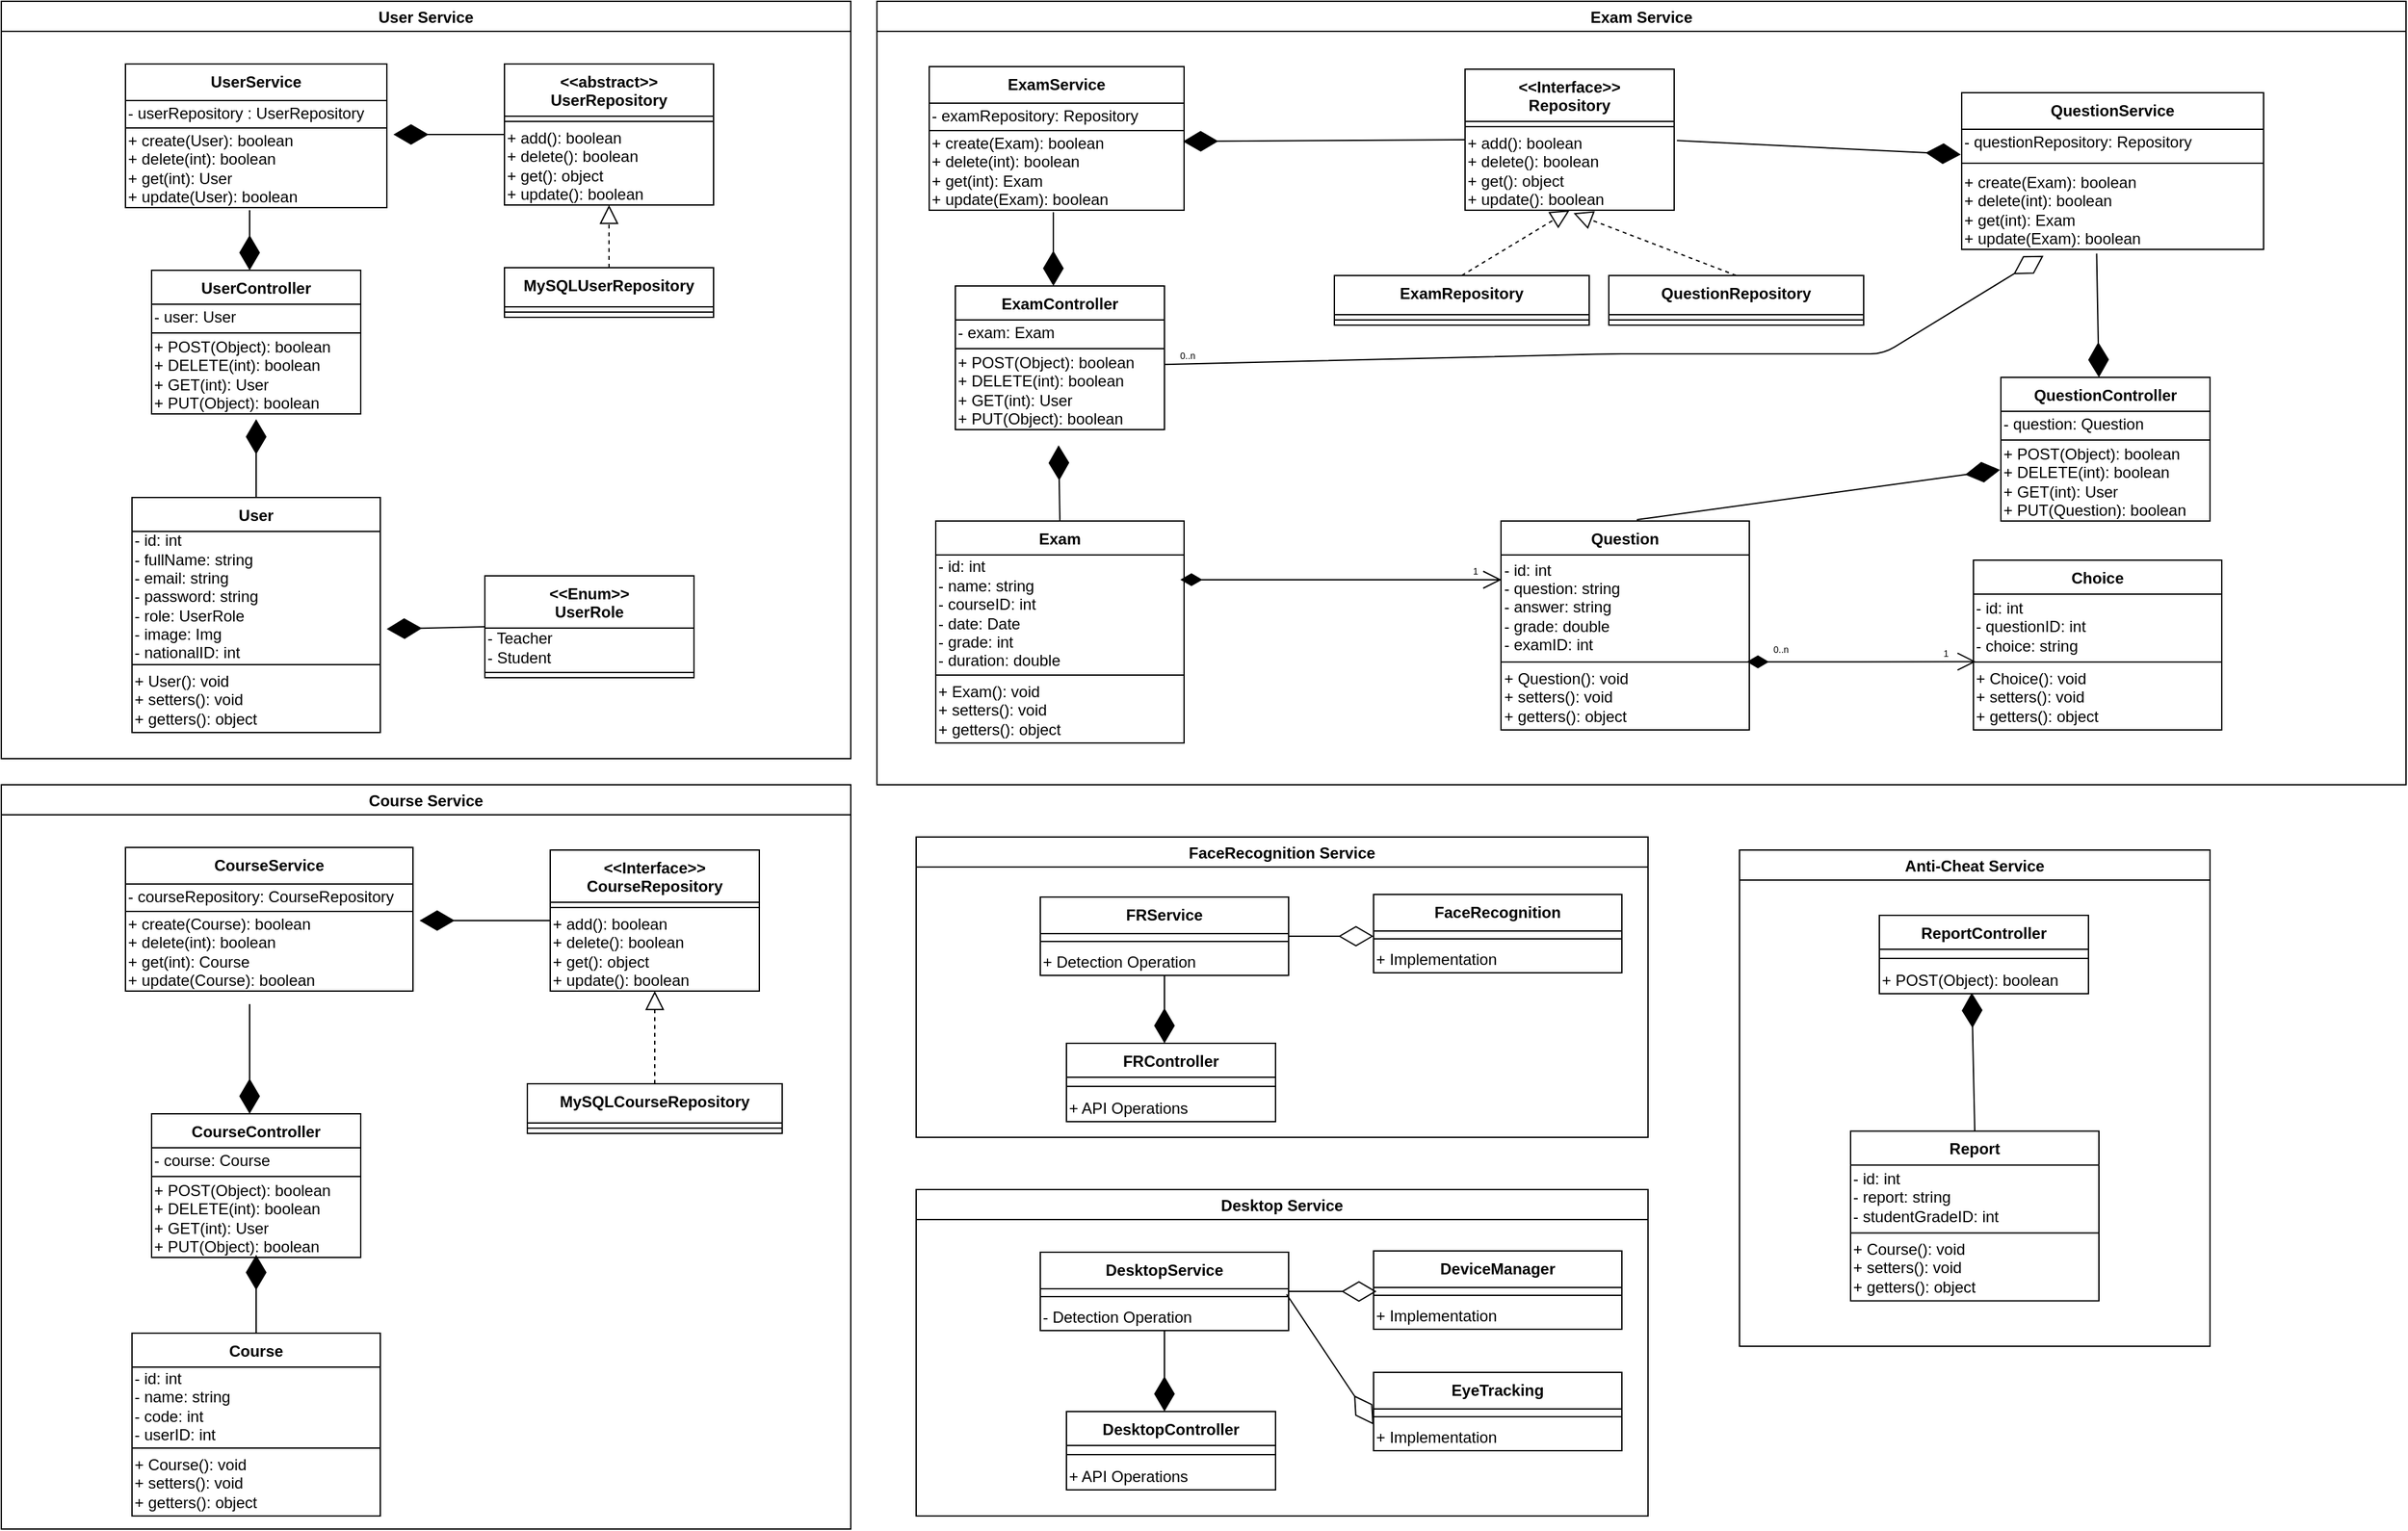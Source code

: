 <mxfile version="16.5.1" type="device" pages="5"><diagram id="JdrKAweWZ6ndYwPKoKol" name="Page-2"><mxGraphModel dx="1574" dy="1890" grid="1" gridSize="10" guides="1" tooltips="1" connect="1" arrows="1" fold="1" page="1" pageScale="1" pageWidth="850" pageHeight="1100" math="0" shadow="0"><root><mxCell id="_CQFlBKRiI3tNZQbEt0L-0"/><mxCell id="_CQFlBKRiI3tNZQbEt0L-1" parent="_CQFlBKRiI3tNZQbEt0L-0"/><mxCell id="ZQS61XaJK4_vzVwIO1_5-47" value="User Service" style="swimlane;" parent="_CQFlBKRiI3tNZQbEt0L-1" vertex="1"><mxGeometry x="90" y="-90" width="650" height="580" as="geometry"/></mxCell><mxCell id="meQ30QKB-fKcg3zh2wQ9-0" value="User" style="swimlane;fontStyle=1;align=center;verticalAlign=top;childLayout=stackLayout;horizontal=1;startSize=26;horizontalStack=0;resizeParent=1;resizeParentMax=0;resizeLast=0;collapsible=1;marginBottom=0;" parent="ZQS61XaJK4_vzVwIO1_5-47" vertex="1"><mxGeometry x="100" y="380" width="190" height="180" as="geometry"/></mxCell><mxCell id="ZQS61XaJK4_vzVwIO1_5-15" value="- id: int&lt;br&gt;- fullName: string&lt;br&gt;- email: string&lt;br&gt;- password: string&lt;br&gt;- role: UserRole&lt;br&gt;- image: Img&lt;br&gt;- nationalID: int" style="text;html=1;align=left;verticalAlign=middle;resizable=0;points=[];autosize=1;" parent="meQ30QKB-fKcg3zh2wQ9-0" vertex="1"><mxGeometry y="26" width="190" height="100" as="geometry"/></mxCell><mxCell id="meQ30QKB-fKcg3zh2wQ9-2" value="" style="line;strokeWidth=1;fillColor=none;align=left;verticalAlign=middle;spacingTop=-1;spacingLeft=3;spacingRight=3;rotatable=0;labelPosition=right;points=[];portConstraint=eastwest;" parent="meQ30QKB-fKcg3zh2wQ9-0" vertex="1"><mxGeometry y="126" width="190" height="4" as="geometry"/></mxCell><mxCell id="ZQS61XaJK4_vzVwIO1_5-16" value="+ User(): void&lt;br&gt;+ setters(): void&lt;br&gt;+ getters(): object" style="text;html=1;align=left;verticalAlign=middle;resizable=0;points=[];autosize=1;" parent="meQ30QKB-fKcg3zh2wQ9-0" vertex="1"><mxGeometry y="130" width="190" height="50" as="geometry"/></mxCell><mxCell id="meQ30QKB-fKcg3zh2wQ9-10" value="&lt;&lt;abstract&gt;&gt;&#10;UserRepository" style="swimlane;fontStyle=1;align=center;verticalAlign=top;childLayout=stackLayout;horizontal=1;startSize=40;horizontalStack=0;resizeParent=1;resizeParentMax=0;resizeLast=0;collapsible=1;marginBottom=0;" parent="ZQS61XaJK4_vzVwIO1_5-47" vertex="1"><mxGeometry x="385" y="48" width="160" height="108" as="geometry"/></mxCell><mxCell id="meQ30QKB-fKcg3zh2wQ9-11" value="" style="line;strokeWidth=1;fillColor=none;align=left;verticalAlign=middle;spacingTop=-1;spacingLeft=3;spacingRight=3;rotatable=0;labelPosition=right;points=[];portConstraint=eastwest;" parent="meQ30QKB-fKcg3zh2wQ9-10" vertex="1"><mxGeometry y="40" width="160" height="8" as="geometry"/></mxCell><mxCell id="MvAPhsBWzTkZpbxx21_s-8" value="+ add(): boolean&lt;br&gt;+ delete(): boolean&lt;br&gt;+ get(): object&lt;br&gt;+ update(): boolean" style="text;html=1;align=left;verticalAlign=middle;resizable=0;points=[];autosize=1;" parent="meQ30QKB-fKcg3zh2wQ9-10" vertex="1"><mxGeometry y="48" width="160" height="60" as="geometry"/></mxCell><mxCell id="ZQS61XaJK4_vzVwIO1_5-3" value="UserService" style="swimlane;fontStyle=1;align=center;verticalAlign=top;childLayout=stackLayout;horizontal=1;startSize=28;horizontalStack=0;resizeParent=1;resizeParentMax=0;resizeLast=0;collapsible=1;marginBottom=0;" parent="ZQS61XaJK4_vzVwIO1_5-47" vertex="1"><mxGeometry x="95" y="48" width="200" height="110" as="geometry"/></mxCell><mxCell id="ZQS61XaJK4_vzVwIO1_5-18" value="- userRepository : UserRepository" style="text;html=1;align=left;verticalAlign=middle;resizable=0;points=[];autosize=1;" parent="ZQS61XaJK4_vzVwIO1_5-3" vertex="1"><mxGeometry y="28" width="200" height="20" as="geometry"/></mxCell><mxCell id="ZQS61XaJK4_vzVwIO1_5-4" value="" style="line;strokeWidth=1;fillColor=none;align=left;verticalAlign=middle;spacingTop=-1;spacingLeft=3;spacingRight=3;rotatable=0;labelPosition=right;points=[];portConstraint=eastwest;" parent="ZQS61XaJK4_vzVwIO1_5-3" vertex="1"><mxGeometry y="48" width="200" height="2" as="geometry"/></mxCell><mxCell id="ZQS61XaJK4_vzVwIO1_5-17" value="+ create(User): boolean&lt;br&gt;+ delete(int): boolean&lt;br&gt;+ get(int): User&lt;br&gt;+ update(User): boolean" style="text;html=1;align=left;verticalAlign=middle;resizable=0;points=[];autosize=1;" parent="ZQS61XaJK4_vzVwIO1_5-3" vertex="1"><mxGeometry y="50" width="200" height="60" as="geometry"/></mxCell><mxCell id="ZQS61XaJK4_vzVwIO1_5-5" value="UserController" style="swimlane;fontStyle=1;align=center;verticalAlign=top;childLayout=stackLayout;horizontal=1;startSize=26;horizontalStack=0;resizeParent=1;resizeParentMax=0;resizeLast=0;collapsible=1;marginBottom=0;" parent="ZQS61XaJK4_vzVwIO1_5-47" vertex="1"><mxGeometry x="115" y="206" width="160" height="110" as="geometry"/></mxCell><mxCell id="MvAPhsBWzTkZpbxx21_s-2" value="- user: User" style="text;html=1;align=left;verticalAlign=middle;resizable=0;points=[];autosize=1;" parent="ZQS61XaJK4_vzVwIO1_5-5" vertex="1"><mxGeometry y="26" width="160" height="20" as="geometry"/></mxCell><mxCell id="ZQS61XaJK4_vzVwIO1_5-6" value="" style="line;strokeWidth=1;fillColor=none;align=left;verticalAlign=middle;spacingTop=-1;spacingLeft=3;spacingRight=3;rotatable=0;labelPosition=right;points=[];portConstraint=eastwest;" parent="ZQS61XaJK4_vzVwIO1_5-5" vertex="1"><mxGeometry y="46" width="160" height="4" as="geometry"/></mxCell><mxCell id="ZQS61XaJK4_vzVwIO1_5-34" value="" style="endArrow=diamondThin;endFill=1;endSize=24;html=1;entryX=1.006;entryY=0.975;entryDx=0;entryDy=0;entryPerimeter=0;" parent="ZQS61XaJK4_vzVwIO1_5-5" edge="1"><mxGeometry width="160" relative="1" as="geometry"><mxPoint x="75" y="-46" as="sourcePoint"/><mxPoint x="75.0" as="targetPoint"/></mxGeometry></mxCell><mxCell id="MvAPhsBWzTkZpbxx21_s-1" value="+ POST(Object): boolean&lt;br&gt;+ DELETE(int): boolean&lt;br&gt;+ GET(int): User&lt;br&gt;+ PUT(Object): boolean" style="text;html=1;align=left;verticalAlign=middle;resizable=0;points=[];autosize=1;" parent="ZQS61XaJK4_vzVwIO1_5-5" vertex="1"><mxGeometry y="50" width="160" height="60" as="geometry"/></mxCell><mxCell id="ZQS61XaJK4_vzVwIO1_5-7" value="MySQLUserRepository" style="swimlane;fontStyle=1;align=center;verticalAlign=top;childLayout=stackLayout;horizontal=1;startSize=30;horizontalStack=0;resizeParent=1;resizeParentMax=0;resizeLast=0;collapsible=1;marginBottom=0;" parent="ZQS61XaJK4_vzVwIO1_5-47" vertex="1"><mxGeometry x="385" y="204" width="160" height="38" as="geometry"/></mxCell><mxCell id="ZQS61XaJK4_vzVwIO1_5-8" value="" style="line;strokeWidth=1;fillColor=none;align=left;verticalAlign=middle;spacingTop=-1;spacingLeft=3;spacingRight=3;rotatable=0;labelPosition=right;points=[];portConstraint=eastwest;" parent="ZQS61XaJK4_vzVwIO1_5-7" vertex="1"><mxGeometry y="30" width="160" height="8" as="geometry"/></mxCell><mxCell id="ZQS61XaJK4_vzVwIO1_5-11" value="" style="endArrow=block;dashed=1;endFill=0;endSize=12;html=1;entryX=0.5;entryY=1;entryDx=0;entryDy=0;exitX=0.5;exitY=0;exitDx=0;exitDy=0;" parent="ZQS61XaJK4_vzVwIO1_5-47" source="ZQS61XaJK4_vzVwIO1_5-7" target="meQ30QKB-fKcg3zh2wQ9-10" edge="1"><mxGeometry width="160" relative="1" as="geometry"><mxPoint x="285" y="54" as="sourcePoint"/><mxPoint x="575" y="-2" as="targetPoint"/></mxGeometry></mxCell><mxCell id="ZQS61XaJK4_vzVwIO1_5-30" value="&lt;&lt;Enum&gt;&gt;&#10;UserRole" style="swimlane;fontStyle=1;align=center;verticalAlign=top;childLayout=stackLayout;horizontal=1;startSize=40;horizontalStack=0;resizeParent=1;resizeParentMax=0;resizeLast=0;collapsible=1;marginBottom=0;" parent="ZQS61XaJK4_vzVwIO1_5-47" vertex="1"><mxGeometry x="370" y="440" width="160" height="78" as="geometry"/></mxCell><mxCell id="MvAPhsBWzTkZpbxx21_s-3" value="- Teacher&lt;br&gt;- Student" style="text;html=1;align=left;verticalAlign=middle;resizable=0;points=[];autosize=1;" parent="ZQS61XaJK4_vzVwIO1_5-30" vertex="1"><mxGeometry y="40" width="160" height="30" as="geometry"/></mxCell><mxCell id="ZQS61XaJK4_vzVwIO1_5-31" value="" style="line;strokeWidth=1;fillColor=none;align=left;verticalAlign=middle;spacingTop=-1;spacingLeft=3;spacingRight=3;rotatable=0;labelPosition=right;points=[];portConstraint=eastwest;" parent="ZQS61XaJK4_vzVwIO1_5-30" vertex="1"><mxGeometry y="70" width="160" height="8" as="geometry"/></mxCell><mxCell id="ZQS61XaJK4_vzVwIO1_5-32" value="" style="endArrow=diamondThin;endFill=1;endSize=24;html=1;exitX=0;exitY=0.5;exitDx=0;exitDy=0;" parent="ZQS61XaJK4_vzVwIO1_5-47" source="meQ30QKB-fKcg3zh2wQ9-10" edge="1"><mxGeometry width="160" relative="1" as="geometry"><mxPoint x="275" y="26" as="sourcePoint"/><mxPoint x="300" y="102" as="targetPoint"/></mxGeometry></mxCell><mxCell id="ZQS61XaJK4_vzVwIO1_5-33" value="" style="endArrow=diamondThin;endFill=1;endSize=24;html=1;exitX=0;exitY=0.5;exitDx=0;exitDy=0;entryX=1.026;entryY=0.747;entryDx=0;entryDy=0;entryPerimeter=0;" parent="ZQS61XaJK4_vzVwIO1_5-47" source="ZQS61XaJK4_vzVwIO1_5-30" target="ZQS61XaJK4_vzVwIO1_5-15" edge="1"><mxGeometry width="160" relative="1" as="geometry"><mxPoint x="-325.0" y="312" as="sourcePoint"/><mxPoint x="-186.14" y="304.5" as="targetPoint"/></mxGeometry></mxCell><mxCell id="ZQS61XaJK4_vzVwIO1_5-35" value="" style="endArrow=diamondThin;endFill=1;endSize=24;html=1;exitX=0.5;exitY=0;exitDx=0;exitDy=0;" parent="ZQS61XaJK4_vzVwIO1_5-47" source="meQ30QKB-fKcg3zh2wQ9-0" edge="1"><mxGeometry width="160" relative="1" as="geometry"><mxPoint x="1.33" y="326.16" as="sourcePoint"/><mxPoint x="195" y="320" as="targetPoint"/></mxGeometry></mxCell><mxCell id="iiP-y4z15D8iNLJCA6f0-0" value="Course Service" style="swimlane;" parent="_CQFlBKRiI3tNZQbEt0L-1" vertex="1"><mxGeometry x="90" y="510" width="650" height="570" as="geometry"/></mxCell><mxCell id="iiP-y4z15D8iNLJCA6f0-1" value="Course" style="swimlane;fontStyle=1;align=center;verticalAlign=top;childLayout=stackLayout;horizontal=1;startSize=26;horizontalStack=0;resizeParent=1;resizeParentMax=0;resizeLast=0;collapsible=1;marginBottom=0;" parent="iiP-y4z15D8iNLJCA6f0-0" vertex="1"><mxGeometry x="100" y="420" width="190" height="140" as="geometry"/></mxCell><mxCell id="MvAPhsBWzTkZpbxx21_s-28" value="- id: int&lt;br&gt;- name: string&lt;br&gt;- code: int&lt;br&gt;- userID: int" style="text;html=1;align=left;verticalAlign=middle;resizable=0;points=[];autosize=1;" parent="iiP-y4z15D8iNLJCA6f0-1" vertex="1"><mxGeometry y="26" width="190" height="60" as="geometry"/></mxCell><mxCell id="iiP-y4z15D8iNLJCA6f0-3" value="" style="line;strokeWidth=1;fillColor=none;align=left;verticalAlign=middle;spacingTop=-1;spacingLeft=3;spacingRight=3;rotatable=0;labelPosition=right;points=[];portConstraint=eastwest;" parent="iiP-y4z15D8iNLJCA6f0-1" vertex="1"><mxGeometry y="86" width="190" height="4" as="geometry"/></mxCell><mxCell id="MvAPhsBWzTkZpbxx21_s-29" value="+ Course(): void&lt;br&gt;+ setters(): void&lt;br&gt;+ getters(): object" style="text;html=1;align=left;verticalAlign=middle;resizable=0;points=[];autosize=1;" parent="iiP-y4z15D8iNLJCA6f0-1" vertex="1"><mxGeometry y="90" width="190" height="50" as="geometry"/></mxCell><mxCell id="iiP-y4z15D8iNLJCA6f0-5" value="&lt;&lt;Interface&gt;&gt;&#10;CourseRepository" style="swimlane;fontStyle=1;align=center;verticalAlign=top;childLayout=stackLayout;horizontal=1;startSize=40;horizontalStack=0;resizeParent=1;resizeParentMax=0;resizeLast=0;collapsible=1;marginBottom=0;" parent="iiP-y4z15D8iNLJCA6f0-0" vertex="1"><mxGeometry x="420" y="50" width="160" height="108" as="geometry"/></mxCell><mxCell id="iiP-y4z15D8iNLJCA6f0-6" value="" style="line;strokeWidth=1;fillColor=none;align=left;verticalAlign=middle;spacingTop=-1;spacingLeft=3;spacingRight=3;rotatable=0;labelPosition=right;points=[];portConstraint=eastwest;" parent="iiP-y4z15D8iNLJCA6f0-5" vertex="1"><mxGeometry y="40" width="160" height="8" as="geometry"/></mxCell><mxCell id="MvAPhsBWzTkZpbxx21_s-30" value="+ add(): boolean&lt;br&gt;+ delete(): boolean&lt;br&gt;+ get(): object&lt;br&gt;+ update(): boolean" style="text;html=1;align=left;verticalAlign=middle;resizable=0;points=[];autosize=1;" parent="iiP-y4z15D8iNLJCA6f0-5" vertex="1"><mxGeometry y="48" width="160" height="60" as="geometry"/></mxCell><mxCell id="iiP-y4z15D8iNLJCA6f0-7" value="CourseService" style="swimlane;fontStyle=1;align=center;verticalAlign=top;childLayout=stackLayout;horizontal=1;startSize=28;horizontalStack=0;resizeParent=1;resizeParentMax=0;resizeLast=0;collapsible=1;marginBottom=0;" parent="iiP-y4z15D8iNLJCA6f0-0" vertex="1"><mxGeometry x="95" y="48" width="220" height="110" as="geometry"/></mxCell><mxCell id="MvAPhsBWzTkZpbxx21_s-24" value="- courseRepository: CourseRepository" style="text;html=1;align=left;verticalAlign=middle;resizable=0;points=[];autosize=1;" parent="iiP-y4z15D8iNLJCA6f0-7" vertex="1"><mxGeometry y="28" width="220" height="20" as="geometry"/></mxCell><mxCell id="iiP-y4z15D8iNLJCA6f0-9" value="" style="line;strokeWidth=1;fillColor=none;align=left;verticalAlign=middle;spacingTop=-1;spacingLeft=3;spacingRight=3;rotatable=0;labelPosition=right;points=[];portConstraint=eastwest;" parent="iiP-y4z15D8iNLJCA6f0-7" vertex="1"><mxGeometry y="48" width="220" height="2" as="geometry"/></mxCell><mxCell id="MvAPhsBWzTkZpbxx21_s-25" value="+ create(Course): boolean&lt;br&gt;+ delete(int): boolean&lt;br&gt;+ get(int): Course&lt;br&gt;+ update(Course): boolean" style="text;html=1;align=left;verticalAlign=middle;resizable=0;points=[];autosize=1;" parent="iiP-y4z15D8iNLJCA6f0-7" vertex="1"><mxGeometry y="50" width="220" height="60" as="geometry"/></mxCell><mxCell id="iiP-y4z15D8iNLJCA6f0-11" value="CourseController" style="swimlane;fontStyle=1;align=center;verticalAlign=top;childLayout=stackLayout;horizontal=1;startSize=26;horizontalStack=0;resizeParent=1;resizeParentMax=0;resizeLast=0;collapsible=1;marginBottom=0;" parent="iiP-y4z15D8iNLJCA6f0-0" vertex="1"><mxGeometry x="115" y="252" width="160" height="110" as="geometry"/></mxCell><mxCell id="MvAPhsBWzTkZpbxx21_s-26" value="- course: Course" style="text;html=1;align=left;verticalAlign=middle;resizable=0;points=[];autosize=1;" parent="iiP-y4z15D8iNLJCA6f0-11" vertex="1"><mxGeometry y="26" width="160" height="20" as="geometry"/></mxCell><mxCell id="iiP-y4z15D8iNLJCA6f0-12" value="" style="line;strokeWidth=1;fillColor=none;align=left;verticalAlign=middle;spacingTop=-1;spacingLeft=3;spacingRight=3;rotatable=0;labelPosition=right;points=[];portConstraint=eastwest;" parent="iiP-y4z15D8iNLJCA6f0-11" vertex="1"><mxGeometry y="46" width="160" height="4" as="geometry"/></mxCell><mxCell id="iiP-y4z15D8iNLJCA6f0-14" value="" style="endArrow=diamondThin;endFill=1;endSize=24;html=1;entryX=1.006;entryY=0.975;entryDx=0;entryDy=0;entryPerimeter=0;" parent="iiP-y4z15D8iNLJCA6f0-11" edge="1"><mxGeometry width="160" relative="1" as="geometry"><mxPoint x="75" y="-84" as="sourcePoint"/><mxPoint x="75.0" as="targetPoint"/></mxGeometry></mxCell><mxCell id="MvAPhsBWzTkZpbxx21_s-27" value="+ POST(Object): boolean&lt;br&gt;+ DELETE(int): boolean&lt;br&gt;+ GET(int): User&lt;br&gt;+ PUT(Object): boolean" style="text;html=1;align=left;verticalAlign=middle;resizable=0;points=[];autosize=1;" parent="iiP-y4z15D8iNLJCA6f0-11" vertex="1"><mxGeometry y="50" width="160" height="60" as="geometry"/></mxCell><mxCell id="iiP-y4z15D8iNLJCA6f0-15" value="MySQLCourseRepository" style="swimlane;fontStyle=1;align=center;verticalAlign=top;childLayout=stackLayout;horizontal=1;startSize=30;horizontalStack=0;resizeParent=1;resizeParentMax=0;resizeLast=0;collapsible=1;marginBottom=0;" parent="iiP-y4z15D8iNLJCA6f0-0" vertex="1"><mxGeometry x="402.5" y="229" width="195" height="38" as="geometry"/></mxCell><mxCell id="iiP-y4z15D8iNLJCA6f0-16" value="" style="line;strokeWidth=1;fillColor=none;align=left;verticalAlign=middle;spacingTop=-1;spacingLeft=3;spacingRight=3;rotatable=0;labelPosition=right;points=[];portConstraint=eastwest;" parent="iiP-y4z15D8iNLJCA6f0-15" vertex="1"><mxGeometry y="30" width="195" height="8" as="geometry"/></mxCell><mxCell id="iiP-y4z15D8iNLJCA6f0-17" value="" style="endArrow=block;dashed=1;endFill=0;endSize=12;html=1;entryX=0.5;entryY=1;entryDx=0;entryDy=0;exitX=0.5;exitY=0;exitDx=0;exitDy=0;" parent="iiP-y4z15D8iNLJCA6f0-0" source="iiP-y4z15D8iNLJCA6f0-15" target="iiP-y4z15D8iNLJCA6f0-5" edge="1"><mxGeometry width="160" relative="1" as="geometry"><mxPoint x="285" y="54" as="sourcePoint"/><mxPoint x="575" y="-2" as="targetPoint"/></mxGeometry></mxCell><mxCell id="iiP-y4z15D8iNLJCA6f0-20" value="" style="endArrow=diamondThin;endFill=1;endSize=24;html=1;exitX=0;exitY=0.5;exitDx=0;exitDy=0;" parent="iiP-y4z15D8iNLJCA6f0-0" source="iiP-y4z15D8iNLJCA6f0-5" edge="1"><mxGeometry width="160" relative="1" as="geometry"><mxPoint x="275" y="26" as="sourcePoint"/><mxPoint x="320" y="104" as="targetPoint"/></mxGeometry></mxCell><mxCell id="iiP-y4z15D8iNLJCA6f0-22" value="" style="endArrow=diamondThin;endFill=1;endSize=24;html=1;exitX=0.5;exitY=0;exitDx=0;exitDy=0;" parent="iiP-y4z15D8iNLJCA6f0-0" source="iiP-y4z15D8iNLJCA6f0-1" edge="1"><mxGeometry width="160" relative="1" as="geometry"><mxPoint x="1.33" y="386.16" as="sourcePoint"/><mxPoint x="195" y="360" as="targetPoint"/></mxGeometry></mxCell><mxCell id="iiP-y4z15D8iNLJCA6f0-68" value="Anti-Cheat Service" style="swimlane;" parent="_CQFlBKRiI3tNZQbEt0L-1" vertex="1"><mxGeometry x="1420" y="560" width="360" height="380" as="geometry"><mxRectangle x="890" y="508" width="140" height="23" as="alternateBounds"/></mxGeometry></mxCell><mxCell id="iiP-y4z15D8iNLJCA6f0-69" value="Report" style="swimlane;fontStyle=1;align=center;verticalAlign=top;childLayout=stackLayout;horizontal=1;startSize=26;horizontalStack=0;resizeParent=1;resizeParentMax=0;resizeLast=0;collapsible=1;marginBottom=0;" parent="iiP-y4z15D8iNLJCA6f0-68" vertex="1"><mxGeometry x="85" y="215.2" width="190" height="130" as="geometry"/></mxCell><mxCell id="MvAPhsBWzTkZpbxx21_s-31" value="- id: int&lt;br&gt;- report: string&lt;br&gt;- studentGradeID: int" style="text;html=1;align=left;verticalAlign=middle;resizable=0;points=[];autosize=1;" parent="iiP-y4z15D8iNLJCA6f0-69" vertex="1"><mxGeometry y="26" width="190" height="50" as="geometry"/></mxCell><mxCell id="iiP-y4z15D8iNLJCA6f0-71" value="" style="line;strokeWidth=1;fillColor=none;align=left;verticalAlign=middle;spacingTop=-1;spacingLeft=3;spacingRight=3;rotatable=0;labelPosition=right;points=[];portConstraint=eastwest;" parent="iiP-y4z15D8iNLJCA6f0-69" vertex="1"><mxGeometry y="76" width="190" height="4" as="geometry"/></mxCell><mxCell id="MvAPhsBWzTkZpbxx21_s-32" value="+ Course(): void&lt;br&gt;+ setters(): void&lt;br&gt;+ getters(): object" style="text;html=1;align=left;verticalAlign=middle;resizable=0;points=[];autosize=1;" parent="iiP-y4z15D8iNLJCA6f0-69" vertex="1"><mxGeometry y="80" width="190" height="50" as="geometry"/></mxCell><mxCell id="iiP-y4z15D8iNLJCA6f0-79" value="ReportController" style="swimlane;fontStyle=1;align=center;verticalAlign=top;childLayout=stackLayout;horizontal=1;startSize=26;horizontalStack=0;resizeParent=1;resizeParentMax=0;resizeLast=0;collapsible=1;marginBottom=0;" parent="iiP-y4z15D8iNLJCA6f0-68" vertex="1"><mxGeometry x="107" y="50" width="160" height="60" as="geometry"/></mxCell><mxCell id="iiP-y4z15D8iNLJCA6f0-80" value="" style="line;strokeWidth=1;fillColor=none;align=left;verticalAlign=middle;spacingTop=-1;spacingLeft=3;spacingRight=3;rotatable=0;labelPosition=right;points=[];portConstraint=eastwest;" parent="iiP-y4z15D8iNLJCA6f0-79" vertex="1"><mxGeometry y="26" width="160" height="14" as="geometry"/></mxCell><mxCell id="MvAPhsBWzTkZpbxx21_s-33" value="+ POST(Object): boolean&lt;br&gt;" style="text;html=1;align=left;verticalAlign=middle;resizable=0;points=[];autosize=1;" parent="iiP-y4z15D8iNLJCA6f0-79" vertex="1"><mxGeometry y="40" width="160" height="20" as="geometry"/></mxCell><mxCell id="iiP-y4z15D8iNLJCA6f0-87" value="" style="endArrow=diamondThin;endFill=1;endSize=24;html=1;exitX=0.5;exitY=0;exitDx=0;exitDy=0;entryX=0.442;entryY=0.965;entryDx=0;entryDy=0;entryPerimeter=0;" parent="iiP-y4z15D8iNLJCA6f0-68" source="iiP-y4z15D8iNLJCA6f0-69" target="MvAPhsBWzTkZpbxx21_s-33" edge="1"><mxGeometry width="160" relative="1" as="geometry"><mxPoint x="-11.67" y="231.36" as="sourcePoint"/><mxPoint x="180.56" y="150.0" as="targetPoint"/></mxGeometry></mxCell><mxCell id="iiP-y4z15D8iNLJCA6f0-118" value="FaceRecognition Service" style="swimlane;startSize=23;" parent="_CQFlBKRiI3tNZQbEt0L-1" vertex="1"><mxGeometry x="790" y="550" width="560" height="230" as="geometry"><mxRectangle x="890" y="508" width="140" height="23" as="alternateBounds"/></mxGeometry></mxCell><mxCell id="iiP-y4z15D8iNLJCA6f0-123" value="FRService" style="swimlane;fontStyle=1;align=center;verticalAlign=top;childLayout=stackLayout;horizontal=1;startSize=28;horizontalStack=0;resizeParent=1;resizeParentMax=0;resizeLast=0;collapsible=1;marginBottom=0;" parent="iiP-y4z15D8iNLJCA6f0-118" vertex="1"><mxGeometry x="95" y="46" width="190" height="60" as="geometry"/></mxCell><mxCell id="iiP-y4z15D8iNLJCA6f0-124" value="" style="line;strokeWidth=1;fillColor=none;align=left;verticalAlign=middle;spacingTop=-1;spacingLeft=3;spacingRight=3;rotatable=0;labelPosition=right;points=[];portConstraint=eastwest;" parent="iiP-y4z15D8iNLJCA6f0-123" vertex="1"><mxGeometry y="28" width="190" height="12" as="geometry"/></mxCell><mxCell id="iiP-y4z15D8iNLJCA6f0-125" value="+ Detection Operation" style="text;html=1;align=left;verticalAlign=middle;resizable=0;points=[];autosize=1;" parent="iiP-y4z15D8iNLJCA6f0-123" vertex="1"><mxGeometry y="40" width="190" height="20" as="geometry"/></mxCell><mxCell id="iiP-y4z15D8iNLJCA6f0-126" value="FRController" style="swimlane;fontStyle=1;align=center;verticalAlign=top;childLayout=stackLayout;horizontal=1;startSize=26;horizontalStack=0;resizeParent=1;resizeParentMax=0;resizeLast=0;collapsible=1;marginBottom=0;" parent="iiP-y4z15D8iNLJCA6f0-118" vertex="1"><mxGeometry x="115" y="158" width="160" height="60" as="geometry"/></mxCell><mxCell id="iiP-y4z15D8iNLJCA6f0-127" value="" style="line;strokeWidth=1;fillColor=none;align=left;verticalAlign=middle;spacingTop=-1;spacingLeft=3;spacingRight=3;rotatable=0;labelPosition=right;points=[];portConstraint=eastwest;" parent="iiP-y4z15D8iNLJCA6f0-126" vertex="1"><mxGeometry y="26" width="160" height="14" as="geometry"/></mxCell><mxCell id="iiP-y4z15D8iNLJCA6f0-128" value="+ API Operations" style="text;html=1;align=left;verticalAlign=middle;resizable=0;points=[];autosize=1;" parent="iiP-y4z15D8iNLJCA6f0-126" vertex="1"><mxGeometry y="40" width="160" height="20" as="geometry"/></mxCell><mxCell id="iiP-y4z15D8iNLJCA6f0-129" value="" style="endArrow=diamondThin;endFill=1;endSize=24;html=1;entryX=1.006;entryY=0.975;entryDx=0;entryDy=0;entryPerimeter=0;" parent="iiP-y4z15D8iNLJCA6f0-126" source="iiP-y4z15D8iNLJCA6f0-125" edge="1"><mxGeometry width="160" relative="1" as="geometry"><mxPoint x="213.86" y="-7.5" as="sourcePoint"/><mxPoint x="75.0" as="targetPoint"/></mxGeometry></mxCell><mxCell id="iiP-y4z15D8iNLJCA6f0-131" value="FaceRecognition" style="swimlane;fontStyle=1;align=center;verticalAlign=top;childLayout=stackLayout;horizontal=1;startSize=28;horizontalStack=0;resizeParent=1;resizeParentMax=0;resizeLast=0;collapsible=1;marginBottom=0;" parent="iiP-y4z15D8iNLJCA6f0-118" vertex="1"><mxGeometry x="350" y="44" width="190" height="60" as="geometry"/></mxCell><mxCell id="iiP-y4z15D8iNLJCA6f0-132" value="" style="line;strokeWidth=1;fillColor=none;align=left;verticalAlign=middle;spacingTop=-1;spacingLeft=3;spacingRight=3;rotatable=0;labelPosition=right;points=[];portConstraint=eastwest;" parent="iiP-y4z15D8iNLJCA6f0-131" vertex="1"><mxGeometry y="28" width="190" height="12" as="geometry"/></mxCell><mxCell id="iiP-y4z15D8iNLJCA6f0-133" value="+ Implementation" style="text;html=1;align=left;verticalAlign=middle;resizable=0;points=[];autosize=1;" parent="iiP-y4z15D8iNLJCA6f0-131" vertex="1"><mxGeometry y="40" width="190" height="20" as="geometry"/></mxCell><mxCell id="iiP-y4z15D8iNLJCA6f0-139" value="" style="endArrow=diamondThin;endFill=0;endSize=24;html=1;exitX=1;exitY=0.5;exitDx=0;exitDy=0;" parent="iiP-y4z15D8iNLJCA6f0-118" source="iiP-y4z15D8iNLJCA6f0-123" edge="1"><mxGeometry width="160" relative="1" as="geometry"><mxPoint x="200" y="118" as="sourcePoint"/><mxPoint x="350" y="76" as="targetPoint"/></mxGeometry></mxCell><mxCell id="VkTk477a44_dZfq6cjc9-0" value="Desktop Service" style="swimlane;startSize=23;" parent="_CQFlBKRiI3tNZQbEt0L-1" vertex="1"><mxGeometry x="790" y="820" width="560" height="250" as="geometry"><mxRectangle x="890" y="508" width="140" height="23" as="alternateBounds"/></mxGeometry></mxCell><mxCell id="VkTk477a44_dZfq6cjc9-1" value="DesktopService" style="swimlane;fontStyle=1;align=center;verticalAlign=top;childLayout=stackLayout;horizontal=1;startSize=28;horizontalStack=0;resizeParent=1;resizeParentMax=0;resizeLast=0;collapsible=1;marginBottom=0;" parent="VkTk477a44_dZfq6cjc9-0" vertex="1"><mxGeometry x="95" y="48" width="190" height="60" as="geometry"/></mxCell><mxCell id="VkTk477a44_dZfq6cjc9-2" value="" style="line;strokeWidth=1;fillColor=none;align=left;verticalAlign=middle;spacingTop=-1;spacingLeft=3;spacingRight=3;rotatable=0;labelPosition=right;points=[];portConstraint=eastwest;" parent="VkTk477a44_dZfq6cjc9-1" vertex="1"><mxGeometry y="28" width="190" height="12" as="geometry"/></mxCell><mxCell id="VkTk477a44_dZfq6cjc9-3" value="- Detection Operation" style="text;html=1;align=left;verticalAlign=middle;resizable=0;points=[];autosize=1;" parent="VkTk477a44_dZfq6cjc9-1" vertex="1"><mxGeometry y="40" width="190" height="20" as="geometry"/></mxCell><mxCell id="VkTk477a44_dZfq6cjc9-4" value="DesktopController" style="swimlane;fontStyle=1;align=center;verticalAlign=top;childLayout=stackLayout;horizontal=1;startSize=26;horizontalStack=0;resizeParent=1;resizeParentMax=0;resizeLast=0;collapsible=1;marginBottom=0;" parent="VkTk477a44_dZfq6cjc9-0" vertex="1"><mxGeometry x="115" y="170" width="160" height="60" as="geometry"/></mxCell><mxCell id="VkTk477a44_dZfq6cjc9-5" value="" style="line;strokeWidth=1;fillColor=none;align=left;verticalAlign=middle;spacingTop=-1;spacingLeft=3;spacingRight=3;rotatable=0;labelPosition=right;points=[];portConstraint=eastwest;" parent="VkTk477a44_dZfq6cjc9-4" vertex="1"><mxGeometry y="26" width="160" height="14" as="geometry"/></mxCell><mxCell id="VkTk477a44_dZfq6cjc9-6" value="+ API Operations" style="text;html=1;align=left;verticalAlign=middle;resizable=0;points=[];autosize=1;" parent="VkTk477a44_dZfq6cjc9-4" vertex="1"><mxGeometry y="40" width="160" height="20" as="geometry"/></mxCell><mxCell id="VkTk477a44_dZfq6cjc9-7" value="" style="endArrow=diamondThin;endFill=1;endSize=24;html=1;entryX=1.006;entryY=0.975;entryDx=0;entryDy=0;entryPerimeter=0;" parent="VkTk477a44_dZfq6cjc9-4" source="VkTk477a44_dZfq6cjc9-3" edge="1"><mxGeometry width="160" relative="1" as="geometry"><mxPoint x="213.86" y="-7.5" as="sourcePoint"/><mxPoint x="75.0" as="targetPoint"/></mxGeometry></mxCell><mxCell id="VkTk477a44_dZfq6cjc9-8" value="DeviceManager" style="swimlane;fontStyle=1;align=center;verticalAlign=top;childLayout=stackLayout;horizontal=1;startSize=28;horizontalStack=0;resizeParent=1;resizeParentMax=0;resizeLast=0;collapsible=1;marginBottom=0;" parent="VkTk477a44_dZfq6cjc9-0" vertex="1"><mxGeometry x="350" y="47" width="190" height="60" as="geometry"/></mxCell><mxCell id="VkTk477a44_dZfq6cjc9-9" value="" style="line;strokeWidth=1;fillColor=none;align=left;verticalAlign=middle;spacingTop=-1;spacingLeft=3;spacingRight=3;rotatable=0;labelPosition=right;points=[];portConstraint=eastwest;" parent="VkTk477a44_dZfq6cjc9-8" vertex="1"><mxGeometry y="28" width="190" height="12" as="geometry"/></mxCell><mxCell id="VkTk477a44_dZfq6cjc9-10" value="+ Implementation" style="text;html=1;align=left;verticalAlign=middle;resizable=0;points=[];autosize=1;" parent="VkTk477a44_dZfq6cjc9-8" vertex="1"><mxGeometry y="40" width="190" height="20" as="geometry"/></mxCell><mxCell id="VkTk477a44_dZfq6cjc9-11" value="" style="endArrow=diamondThin;endFill=0;endSize=24;html=1;entryX=0.012;entryY=0.255;entryDx=0;entryDy=0;entryPerimeter=0;exitX=1;exitY=0.5;exitDx=0;exitDy=0;" parent="VkTk477a44_dZfq6cjc9-0" source="VkTk477a44_dZfq6cjc9-1" target="VkTk477a44_dZfq6cjc9-9" edge="1"><mxGeometry width="160" relative="1" as="geometry"><mxPoint x="200" y="118" as="sourcePoint"/><mxPoint x="200" y="216" as="targetPoint"/></mxGeometry></mxCell><mxCell id="VkTk477a44_dZfq6cjc9-12" value="EyeTracking" style="swimlane;fontStyle=1;align=center;verticalAlign=top;childLayout=stackLayout;horizontal=1;startSize=28;horizontalStack=0;resizeParent=1;resizeParentMax=0;resizeLast=0;collapsible=1;marginBottom=0;" parent="VkTk477a44_dZfq6cjc9-0" vertex="1"><mxGeometry x="350" y="140" width="190" height="60" as="geometry"/></mxCell><mxCell id="VkTk477a44_dZfq6cjc9-13" value="" style="line;strokeWidth=1;fillColor=none;align=left;verticalAlign=middle;spacingTop=-1;spacingLeft=3;spacingRight=3;rotatable=0;labelPosition=right;points=[];portConstraint=eastwest;" parent="VkTk477a44_dZfq6cjc9-12" vertex="1"><mxGeometry y="28" width="190" height="12" as="geometry"/></mxCell><mxCell id="VkTk477a44_dZfq6cjc9-14" value="+ Implementation" style="text;html=1;align=left;verticalAlign=middle;resizable=0;points=[];autosize=1;" parent="VkTk477a44_dZfq6cjc9-12" vertex="1"><mxGeometry y="40" width="190" height="20" as="geometry"/></mxCell><mxCell id="VkTk477a44_dZfq6cjc9-15" value="" style="endArrow=diamondThin;endFill=0;endSize=24;html=1;entryX=0;entryY=0;entryDx=0;entryDy=0;entryPerimeter=0;exitX=0.992;exitY=0.353;exitDx=0;exitDy=0;exitPerimeter=0;" parent="VkTk477a44_dZfq6cjc9-0" source="VkTk477a44_dZfq6cjc9-2" target="VkTk477a44_dZfq6cjc9-14" edge="1"><mxGeometry width="160" relative="1" as="geometry"><mxPoint x="290" y="80" as="sourcePoint"/><mxPoint x="362.28" y="88.06" as="targetPoint"/></mxGeometry></mxCell><mxCell id="J-lz9jrhrnGIHQZ3HZ8b-0" value="Exam Service" style="swimlane;" parent="_CQFlBKRiI3tNZQbEt0L-1" vertex="1"><mxGeometry x="760" y="-90" width="1170" height="600" as="geometry"/></mxCell><mxCell id="J-lz9jrhrnGIHQZ3HZ8b-1" value="Exam" style="swimlane;fontStyle=1;align=center;verticalAlign=top;childLayout=stackLayout;horizontal=1;startSize=26;horizontalStack=0;resizeParent=1;resizeParentMax=0;resizeLast=0;collapsible=1;marginBottom=0;" parent="J-lz9jrhrnGIHQZ3HZ8b-0" vertex="1"><mxGeometry x="45" y="398" width="190" height="170" as="geometry"/></mxCell><mxCell id="J-lz9jrhrnGIHQZ3HZ8b-2" value="- id: int&lt;br&gt;- name: string&lt;br&gt;- courseID: int&lt;br&gt;- date: Date&lt;br&gt;- grade: int&lt;br&gt;- duration: double" style="text;html=1;align=left;verticalAlign=middle;resizable=0;points=[];autosize=1;" parent="J-lz9jrhrnGIHQZ3HZ8b-1" vertex="1"><mxGeometry y="26" width="190" height="90" as="geometry"/></mxCell><mxCell id="J-lz9jrhrnGIHQZ3HZ8b-3" value="" style="line;strokeWidth=1;fillColor=none;align=left;verticalAlign=middle;spacingTop=-1;spacingLeft=3;spacingRight=3;rotatable=0;labelPosition=right;points=[];portConstraint=eastwest;" parent="J-lz9jrhrnGIHQZ3HZ8b-1" vertex="1"><mxGeometry y="116" width="190" height="4" as="geometry"/></mxCell><mxCell id="J-lz9jrhrnGIHQZ3HZ8b-4" value="+ Exam(): void&lt;br&gt;+ setters(): void&lt;br&gt;+ getters(): object" style="text;html=1;align=left;verticalAlign=middle;resizable=0;points=[];autosize=1;" parent="J-lz9jrhrnGIHQZ3HZ8b-1" vertex="1"><mxGeometry y="120" width="190" height="50" as="geometry"/></mxCell><mxCell id="J-lz9jrhrnGIHQZ3HZ8b-5" value="&lt;&lt;Interface&gt;&gt;&#10;Repository" style="swimlane;fontStyle=1;align=center;verticalAlign=top;childLayout=stackLayout;horizontal=1;startSize=40;horizontalStack=0;resizeParent=1;resizeParentMax=0;resizeLast=0;collapsible=1;marginBottom=0;" parent="J-lz9jrhrnGIHQZ3HZ8b-0" vertex="1"><mxGeometry x="450" y="52" width="160" height="108" as="geometry"/></mxCell><mxCell id="J-lz9jrhrnGIHQZ3HZ8b-6" value="" style="line;strokeWidth=1;fillColor=none;align=left;verticalAlign=middle;spacingTop=-1;spacingLeft=3;spacingRight=3;rotatable=0;labelPosition=right;points=[];portConstraint=eastwest;" parent="J-lz9jrhrnGIHQZ3HZ8b-5" vertex="1"><mxGeometry y="40" width="160" height="8" as="geometry"/></mxCell><mxCell id="J-lz9jrhrnGIHQZ3HZ8b-7" value="+ add(): boolean&lt;br&gt;+ delete(): boolean&lt;br&gt;+ get(): object&lt;br&gt;+ update(): boolean" style="text;html=1;align=left;verticalAlign=middle;resizable=0;points=[];autosize=1;" parent="J-lz9jrhrnGIHQZ3HZ8b-5" vertex="1"><mxGeometry y="48" width="160" height="60" as="geometry"/></mxCell><mxCell id="J-lz9jrhrnGIHQZ3HZ8b-8" value="ExamService" style="swimlane;fontStyle=1;align=center;verticalAlign=top;childLayout=stackLayout;horizontal=1;startSize=28;horizontalStack=0;resizeParent=1;resizeParentMax=0;resizeLast=0;collapsible=1;marginBottom=0;" parent="J-lz9jrhrnGIHQZ3HZ8b-0" vertex="1"><mxGeometry x="40" y="50" width="195" height="110" as="geometry"/></mxCell><mxCell id="J-lz9jrhrnGIHQZ3HZ8b-9" value="- examRepository: Repository" style="text;html=1;align=left;verticalAlign=middle;resizable=0;points=[];autosize=1;" parent="J-lz9jrhrnGIHQZ3HZ8b-8" vertex="1"><mxGeometry y="28" width="195" height="20" as="geometry"/></mxCell><mxCell id="J-lz9jrhrnGIHQZ3HZ8b-10" value="" style="line;strokeWidth=1;fillColor=none;align=left;verticalAlign=middle;spacingTop=-1;spacingLeft=3;spacingRight=3;rotatable=0;labelPosition=right;points=[];portConstraint=eastwest;" parent="J-lz9jrhrnGIHQZ3HZ8b-8" vertex="1"><mxGeometry y="48" width="195" height="2" as="geometry"/></mxCell><mxCell id="J-lz9jrhrnGIHQZ3HZ8b-11" value="+ create(Exam): boolean&lt;br&gt;+ delete(int): boolean&lt;br&gt;+ get(int): Exam&lt;br&gt;+ update(Exam): boolean" style="text;html=1;align=left;verticalAlign=middle;resizable=0;points=[];autosize=1;" parent="J-lz9jrhrnGIHQZ3HZ8b-8" vertex="1"><mxGeometry y="50" width="195" height="60" as="geometry"/></mxCell><mxCell id="J-lz9jrhrnGIHQZ3HZ8b-12" value="ExamController" style="swimlane;fontStyle=1;align=center;verticalAlign=top;childLayout=stackLayout;horizontal=1;startSize=26;horizontalStack=0;resizeParent=1;resizeParentMax=0;resizeLast=0;collapsible=1;marginBottom=0;" parent="J-lz9jrhrnGIHQZ3HZ8b-0" vertex="1"><mxGeometry x="60" y="218" width="160" height="110" as="geometry"/></mxCell><mxCell id="J-lz9jrhrnGIHQZ3HZ8b-13" value="- exam: Exam" style="text;html=1;align=left;verticalAlign=middle;resizable=0;points=[];autosize=1;" parent="J-lz9jrhrnGIHQZ3HZ8b-12" vertex="1"><mxGeometry y="26" width="160" height="20" as="geometry"/></mxCell><mxCell id="J-lz9jrhrnGIHQZ3HZ8b-14" value="" style="line;strokeWidth=1;fillColor=none;align=left;verticalAlign=middle;spacingTop=-1;spacingLeft=3;spacingRight=3;rotatable=0;labelPosition=right;points=[];portConstraint=eastwest;" parent="J-lz9jrhrnGIHQZ3HZ8b-12" vertex="1"><mxGeometry y="46" width="160" height="4" as="geometry"/></mxCell><mxCell id="J-lz9jrhrnGIHQZ3HZ8b-15" value="" style="endArrow=diamondThin;endFill=1;endSize=24;html=1;entryX=1.006;entryY=0.975;entryDx=0;entryDy=0;entryPerimeter=0;exitX=0.487;exitY=1.025;exitDx=0;exitDy=0;exitPerimeter=0;" parent="J-lz9jrhrnGIHQZ3HZ8b-12" source="J-lz9jrhrnGIHQZ3HZ8b-11" edge="1"><mxGeometry width="160" relative="1" as="geometry"><mxPoint x="75" y="-48" as="sourcePoint"/><mxPoint x="75.0" as="targetPoint"/></mxGeometry></mxCell><mxCell id="J-lz9jrhrnGIHQZ3HZ8b-16" value="+ POST(Object): boolean&lt;br&gt;+ DELETE(int): boolean&lt;br&gt;+ GET(int): User&lt;br&gt;+ PUT(Object): boolean" style="text;html=1;align=left;verticalAlign=middle;resizable=0;points=[];autosize=1;" parent="J-lz9jrhrnGIHQZ3HZ8b-12" vertex="1"><mxGeometry y="50" width="160" height="60" as="geometry"/></mxCell><mxCell id="J-lz9jrhrnGIHQZ3HZ8b-17" value="ExamRepository" style="swimlane;fontStyle=1;align=center;verticalAlign=top;childLayout=stackLayout;horizontal=1;startSize=30;horizontalStack=0;resizeParent=1;resizeParentMax=0;resizeLast=0;collapsible=1;marginBottom=0;" parent="J-lz9jrhrnGIHQZ3HZ8b-0" vertex="1"><mxGeometry x="350" y="210" width="195" height="38" as="geometry"/></mxCell><mxCell id="J-lz9jrhrnGIHQZ3HZ8b-18" value="" style="line;strokeWidth=1;fillColor=none;align=left;verticalAlign=middle;spacingTop=-1;spacingLeft=3;spacingRight=3;rotatable=0;labelPosition=right;points=[];portConstraint=eastwest;" parent="J-lz9jrhrnGIHQZ3HZ8b-17" vertex="1"><mxGeometry y="30" width="195" height="8" as="geometry"/></mxCell><mxCell id="J-lz9jrhrnGIHQZ3HZ8b-19" value="" style="endArrow=block;dashed=1;endFill=0;endSize=12;html=1;entryX=0.5;entryY=1;entryDx=0;entryDy=0;exitX=0.5;exitY=0;exitDx=0;exitDy=0;" parent="J-lz9jrhrnGIHQZ3HZ8b-0" source="J-lz9jrhrnGIHQZ3HZ8b-17" target="J-lz9jrhrnGIHQZ3HZ8b-5" edge="1"><mxGeometry width="160" relative="1" as="geometry"><mxPoint x="217.5" y="36" as="sourcePoint"/><mxPoint x="507.5" y="-20" as="targetPoint"/></mxGeometry></mxCell><mxCell id="J-lz9jrhrnGIHQZ3HZ8b-20" value="" style="endArrow=diamondThin;endFill=1;endSize=24;html=1;exitX=0;exitY=0.5;exitDx=0;exitDy=0;entryX=0.996;entryY=0.122;entryDx=0;entryDy=0;entryPerimeter=0;" parent="J-lz9jrhrnGIHQZ3HZ8b-0" source="J-lz9jrhrnGIHQZ3HZ8b-5" target="J-lz9jrhrnGIHQZ3HZ8b-11" edge="1"><mxGeometry width="160" relative="1" as="geometry"><mxPoint x="220" y="38" as="sourcePoint"/><mxPoint x="230" y="114" as="targetPoint"/></mxGeometry></mxCell><mxCell id="J-lz9jrhrnGIHQZ3HZ8b-21" value="" style="endArrow=diamondThin;endFill=1;endSize=24;html=1;exitX=0.5;exitY=0;exitDx=0;exitDy=0;" parent="J-lz9jrhrnGIHQZ3HZ8b-0" source="J-lz9jrhrnGIHQZ3HZ8b-1" edge="1"><mxGeometry width="160" relative="1" as="geometry"><mxPoint x="-53.67" y="338.16" as="sourcePoint"/><mxPoint x="139" y="340" as="targetPoint"/></mxGeometry></mxCell><mxCell id="J-lz9jrhrnGIHQZ3HZ8b-22" value="Question" style="swimlane;fontStyle=1;align=center;verticalAlign=top;childLayout=stackLayout;horizontal=1;startSize=26;horizontalStack=0;resizeParent=1;resizeParentMax=0;resizeLast=0;collapsible=1;marginBottom=0;" parent="J-lz9jrhrnGIHQZ3HZ8b-0" vertex="1"><mxGeometry x="477.5" y="398" width="190" height="160" as="geometry"/></mxCell><mxCell id="J-lz9jrhrnGIHQZ3HZ8b-23" value="- id: int&lt;br&gt;- question: string&lt;br&gt;- answer: string&lt;br&gt;- grade: double&lt;br&gt;- examID: int" style="text;html=1;align=left;verticalAlign=middle;resizable=0;points=[];autosize=1;" parent="J-lz9jrhrnGIHQZ3HZ8b-22" vertex="1"><mxGeometry y="26" width="190" height="80" as="geometry"/></mxCell><mxCell id="J-lz9jrhrnGIHQZ3HZ8b-24" value="" style="line;strokeWidth=1;fillColor=none;align=left;verticalAlign=middle;spacingTop=-1;spacingLeft=3;spacingRight=3;rotatable=0;labelPosition=right;points=[];portConstraint=eastwest;" parent="J-lz9jrhrnGIHQZ3HZ8b-22" vertex="1"><mxGeometry y="106" width="190" height="4" as="geometry"/></mxCell><mxCell id="J-lz9jrhrnGIHQZ3HZ8b-25" value="+ Question(): void&lt;br&gt;+ setters(): void&lt;br&gt;+ getters(): object" style="text;html=1;align=left;verticalAlign=middle;resizable=0;points=[];autosize=1;" parent="J-lz9jrhrnGIHQZ3HZ8b-22" vertex="1"><mxGeometry y="110" width="190" height="50" as="geometry"/></mxCell><mxCell id="J-lz9jrhrnGIHQZ3HZ8b-26" value="Choice" style="swimlane;fontStyle=1;align=center;verticalAlign=top;childLayout=stackLayout;horizontal=1;startSize=26;horizontalStack=0;resizeParent=1;resizeParentMax=0;resizeLast=0;collapsible=1;marginBottom=0;" parent="J-lz9jrhrnGIHQZ3HZ8b-0" vertex="1"><mxGeometry x="839" y="428" width="190" height="130" as="geometry"/></mxCell><mxCell id="J-lz9jrhrnGIHQZ3HZ8b-27" value="- id: int&lt;br&gt;- questionID: int&lt;br&gt;- choice: string" style="text;html=1;align=left;verticalAlign=middle;resizable=0;points=[];autosize=1;" parent="J-lz9jrhrnGIHQZ3HZ8b-26" vertex="1"><mxGeometry y="26" width="190" height="50" as="geometry"/></mxCell><mxCell id="J-lz9jrhrnGIHQZ3HZ8b-28" value="" style="line;strokeWidth=1;fillColor=none;align=left;verticalAlign=middle;spacingTop=-1;spacingLeft=3;spacingRight=3;rotatable=0;labelPosition=right;points=[];portConstraint=eastwest;" parent="J-lz9jrhrnGIHQZ3HZ8b-26" vertex="1"><mxGeometry y="76" width="190" height="4" as="geometry"/></mxCell><mxCell id="J-lz9jrhrnGIHQZ3HZ8b-29" value="+ Choice(): void&lt;br&gt;+ setters(): void&lt;br&gt;+ getters(): object" style="text;html=1;align=left;verticalAlign=middle;resizable=0;points=[];autosize=1;" parent="J-lz9jrhrnGIHQZ3HZ8b-26" vertex="1"><mxGeometry y="80" width="190" height="50" as="geometry"/></mxCell><mxCell id="J-lz9jrhrnGIHQZ3HZ8b-30" value="QuestionService" style="swimlane;fontStyle=1;align=center;verticalAlign=top;childLayout=stackLayout;horizontal=1;startSize=28;horizontalStack=0;resizeParent=1;resizeParentMax=0;resizeLast=0;collapsible=1;marginBottom=0;" parent="J-lz9jrhrnGIHQZ3HZ8b-0" vertex="1"><mxGeometry x="830" y="70" width="231" height="120" as="geometry"/></mxCell><mxCell id="J-lz9jrhrnGIHQZ3HZ8b-31" value="- questionRepository: Repository" style="text;html=1;align=left;verticalAlign=middle;resizable=0;points=[];autosize=1;" parent="J-lz9jrhrnGIHQZ3HZ8b-30" vertex="1"><mxGeometry y="28" width="231" height="20" as="geometry"/></mxCell><mxCell id="J-lz9jrhrnGIHQZ3HZ8b-32" value="" style="line;strokeWidth=1;fillColor=none;align=left;verticalAlign=middle;spacingTop=-1;spacingLeft=3;spacingRight=3;rotatable=0;labelPosition=right;points=[];portConstraint=eastwest;" parent="J-lz9jrhrnGIHQZ3HZ8b-30" vertex="1"><mxGeometry y="48" width="231" height="12" as="geometry"/></mxCell><mxCell id="J-lz9jrhrnGIHQZ3HZ8b-33" value="+ create(Exam): boolean&lt;br&gt;+ delete(int): boolean&lt;br&gt;+ get(int): Exam&lt;br&gt;+ update(Exam): boolean" style="text;html=1;align=left;verticalAlign=middle;resizable=0;points=[];autosize=1;" parent="J-lz9jrhrnGIHQZ3HZ8b-30" vertex="1"><mxGeometry y="60" width="231" height="60" as="geometry"/></mxCell><mxCell id="J-lz9jrhrnGIHQZ3HZ8b-34" value="QuestionController" style="swimlane;fontStyle=1;align=center;verticalAlign=top;childLayout=stackLayout;horizontal=1;startSize=26;horizontalStack=0;resizeParent=1;resizeParentMax=0;resizeLast=0;collapsible=1;marginBottom=0;" parent="J-lz9jrhrnGIHQZ3HZ8b-0" vertex="1"><mxGeometry x="860" y="288" width="160" height="110" as="geometry"/></mxCell><mxCell id="J-lz9jrhrnGIHQZ3HZ8b-35" value="- question: Question" style="text;html=1;align=left;verticalAlign=middle;resizable=0;points=[];autosize=1;" parent="J-lz9jrhrnGIHQZ3HZ8b-34" vertex="1"><mxGeometry y="26" width="160" height="20" as="geometry"/></mxCell><mxCell id="J-lz9jrhrnGIHQZ3HZ8b-36" value="" style="line;strokeWidth=1;fillColor=none;align=left;verticalAlign=middle;spacingTop=-1;spacingLeft=3;spacingRight=3;rotatable=0;labelPosition=right;points=[];portConstraint=eastwest;" parent="J-lz9jrhrnGIHQZ3HZ8b-34" vertex="1"><mxGeometry y="46" width="160" height="4" as="geometry"/></mxCell><mxCell id="J-lz9jrhrnGIHQZ3HZ8b-37" value="" style="endArrow=diamondThin;endFill=1;endSize=24;html=1;entryX=1.006;entryY=0.975;entryDx=0;entryDy=0;entryPerimeter=0;exitX=0.447;exitY=1.053;exitDx=0;exitDy=0;exitPerimeter=0;" parent="J-lz9jrhrnGIHQZ3HZ8b-34" source="J-lz9jrhrnGIHQZ3HZ8b-33" edge="1"><mxGeometry width="160" relative="1" as="geometry"><mxPoint x="91.792" y="-62.0" as="sourcePoint"/><mxPoint x="75.0" as="targetPoint"/></mxGeometry></mxCell><mxCell id="J-lz9jrhrnGIHQZ3HZ8b-38" value="+ POST(Object): boolean&lt;br&gt;+ DELETE(int): boolean&lt;br&gt;+ GET(int): User&lt;br&gt;+ PUT(Question): boolean" style="text;html=1;align=left;verticalAlign=middle;resizable=0;points=[];autosize=1;" parent="J-lz9jrhrnGIHQZ3HZ8b-34" vertex="1"><mxGeometry y="50" width="160" height="60" as="geometry"/></mxCell><mxCell id="J-lz9jrhrnGIHQZ3HZ8b-39" value="" style="endArrow=diamondThin;endFill=1;endSize=24;html=1;entryX=-0.004;entryY=0.347;entryDx=0;entryDy=0;entryPerimeter=0;exitX=0.547;exitY=-0.006;exitDx=0;exitDy=0;exitPerimeter=0;" parent="J-lz9jrhrnGIHQZ3HZ8b-0" source="J-lz9jrhrnGIHQZ3HZ8b-22" target="J-lz9jrhrnGIHQZ3HZ8b-38" edge="1"><mxGeometry width="160" relative="1" as="geometry"><mxPoint x="200" y="438" as="sourcePoint"/><mxPoint x="198.56" y="370.8" as="targetPoint"/></mxGeometry></mxCell><mxCell id="J-lz9jrhrnGIHQZ3HZ8b-40" value="QuestionRepository" style="swimlane;fontStyle=1;align=center;verticalAlign=top;childLayout=stackLayout;horizontal=1;startSize=30;horizontalStack=0;resizeParent=1;resizeParentMax=0;resizeLast=0;collapsible=1;marginBottom=0;" parent="J-lz9jrhrnGIHQZ3HZ8b-0" vertex="1"><mxGeometry x="560" y="210" width="195" height="38" as="geometry"/></mxCell><mxCell id="J-lz9jrhrnGIHQZ3HZ8b-41" value="" style="line;strokeWidth=1;fillColor=none;align=left;verticalAlign=middle;spacingTop=-1;spacingLeft=3;spacingRight=3;rotatable=0;labelPosition=right;points=[];portConstraint=eastwest;" parent="J-lz9jrhrnGIHQZ3HZ8b-40" vertex="1"><mxGeometry y="30" width="195" height="8" as="geometry"/></mxCell><mxCell id="J-lz9jrhrnGIHQZ3HZ8b-42" value="" style="endArrow=block;dashed=1;endFill=0;endSize=12;html=1;entryX=0.519;entryY=1.038;entryDx=0;entryDy=0;exitX=0.5;exitY=0;exitDx=0;exitDy=0;entryPerimeter=0;" parent="J-lz9jrhrnGIHQZ3HZ8b-0" source="J-lz9jrhrnGIHQZ3HZ8b-40" target="J-lz9jrhrnGIHQZ3HZ8b-7" edge="1"><mxGeometry width="160" relative="1" as="geometry"><mxPoint x="-282.5" y="3" as="sourcePoint"/><mxPoint x="657.5" y="158.0" as="targetPoint"/></mxGeometry></mxCell><mxCell id="J-lz9jrhrnGIHQZ3HZ8b-43" value="" style="endArrow=diamondThin;endFill=1;endSize=24;html=1;entryX=-0.003;entryY=0.966;entryDx=0;entryDy=0;entryPerimeter=0;exitX=1.013;exitY=0.11;exitDx=0;exitDy=0;exitPerimeter=0;" parent="J-lz9jrhrnGIHQZ3HZ8b-0" source="J-lz9jrhrnGIHQZ3HZ8b-7" target="J-lz9jrhrnGIHQZ3HZ8b-31" edge="1"><mxGeometry width="160" relative="1" as="geometry"><mxPoint x="739.42" y="114.26" as="sourcePoint"/><mxPoint x="949.558" y="237.0" as="targetPoint"/></mxGeometry></mxCell><mxCell id="J-lz9jrhrnGIHQZ3HZ8b-44" value="" style="endArrow=open;html=1;endSize=12;startArrow=diamondThin;startSize=14;startFill=1;edgeStyle=orthogonalEdgeStyle;rounded=0;fontSize=19;entryX=0.01;entryY=0.424;entryDx=0;entryDy=0;entryPerimeter=0;exitX=0.99;exitY=0.463;exitDx=0;exitDy=0;exitPerimeter=0;" parent="J-lz9jrhrnGIHQZ3HZ8b-0" source="J-lz9jrhrnGIHQZ3HZ8b-24" target="J-lz9jrhrnGIHQZ3HZ8b-28" edge="1"><mxGeometry relative="1" as="geometry"><mxPoint x="465" y="532" as="sourcePoint"/><mxPoint x="825" y="473" as="targetPoint"/></mxGeometry></mxCell><mxCell id="J-lz9jrhrnGIHQZ3HZ8b-45" value="&lt;font style=&quot;font-size: 7px&quot;&gt;0..n&lt;/font&gt;" style="edgeLabel;resizable=0;html=1;align=left;verticalAlign=top;fontSize=19;" parent="J-lz9jrhrnGIHQZ3HZ8b-44" connectable="0" vertex="1"><mxGeometry x="-1" relative="1" as="geometry"><mxPoint x="18" y="-31" as="offset"/></mxGeometry></mxCell><mxCell id="J-lz9jrhrnGIHQZ3HZ8b-46" value="1" style="edgeLabel;resizable=0;html=1;align=right;verticalAlign=top;fontSize=7;" parent="J-lz9jrhrnGIHQZ3HZ8b-44" connectable="0" vertex="1"><mxGeometry x="1" relative="1" as="geometry"><mxPoint x="-20" y="-17" as="offset"/></mxGeometry></mxCell><mxCell id="J-lz9jrhrnGIHQZ3HZ8b-47" value="" style="endArrow=open;html=1;endSize=12;startArrow=diamondThin;startSize=14;startFill=1;edgeStyle=orthogonalEdgeStyle;rounded=0;fontSize=19;exitX=0.985;exitY=0.947;exitDx=0;exitDy=0;exitPerimeter=0;" parent="J-lz9jrhrnGIHQZ3HZ8b-0" edge="1"><mxGeometry relative="1" as="geometry"><mxPoint x="232.15" y="442.94" as="sourcePoint"/><mxPoint x="478" y="443" as="targetPoint"/><Array as="points"><mxPoint x="478" y="443"/></Array></mxGeometry></mxCell><mxCell id="J-lz9jrhrnGIHQZ3HZ8b-48" value="&lt;font style=&quot;font-size: 7px&quot;&gt;0..n&lt;/font&gt;" style="edgeLabel;resizable=0;html=1;align=left;verticalAlign=top;fontSize=19;" parent="J-lz9jrhrnGIHQZ3HZ8b-47" connectable="0" vertex="1"><mxGeometry x="-1" relative="1" as="geometry"><mxPoint x="-2" y="-193" as="offset"/></mxGeometry></mxCell><mxCell id="J-lz9jrhrnGIHQZ3HZ8b-49" value="1" style="edgeLabel;resizable=0;html=1;align=right;verticalAlign=top;fontSize=7;" parent="J-lz9jrhrnGIHQZ3HZ8b-47" connectable="0" vertex="1"><mxGeometry x="1" relative="1" as="geometry"><mxPoint x="-18" y="-17" as="offset"/></mxGeometry></mxCell><mxCell id="J-lz9jrhrnGIHQZ3HZ8b-50" value="" style="endArrow=diamondThin;endFill=0;endSize=24;html=1;entryX=0.271;entryY=1.081;entryDx=0;entryDy=0;entryPerimeter=0;exitX=1;exitY=0.169;exitDx=0;exitDy=0;exitPerimeter=0;" parent="J-lz9jrhrnGIHQZ3HZ8b-0" source="J-lz9jrhrnGIHQZ3HZ8b-16" target="J-lz9jrhrnGIHQZ3HZ8b-33" edge="1"><mxGeometry width="160" relative="1" as="geometry"><mxPoint x="234" y="320" as="sourcePoint"/><mxPoint x="844.082" y="227.82" as="targetPoint"/><Array as="points"><mxPoint x="560" y="270"/><mxPoint x="770" y="270"/></Array></mxGeometry></mxCell></root></mxGraphModel></diagram><diagram id="G1kAm1jHYAM3-52EHsZC" name="Page-3"><mxGraphModel dx="3149" dy="2680" grid="1" gridSize="10" guides="1" tooltips="1" connect="1" arrows="1" fold="1" page="1" pageScale="1" pageWidth="850" pageHeight="1100" math="0" shadow="0"><root><mxCell id="DsHik8yHwg3G3iMliliy-0"/><mxCell id="DsHik8yHwg3G3iMliliy-1" parent="DsHik8yHwg3G3iMliliy-0"/><mxCell id="B-OCGjCUz_D9w37VAQ5L-0" value="Exam Service" style="swimlane;" parent="DsHik8yHwg3G3iMliliy-1" vertex="1"><mxGeometry x="760" y="-90" width="1170" height="600" as="geometry"/></mxCell><mxCell id="B-OCGjCUz_D9w37VAQ5L-1" value="Exam" style="swimlane;fontStyle=1;align=center;verticalAlign=top;childLayout=stackLayout;horizontal=1;startSize=26;horizontalStack=0;resizeParent=1;resizeParentMax=0;resizeLast=0;collapsible=1;marginBottom=0;" parent="B-OCGjCUz_D9w37VAQ5L-0" vertex="1"><mxGeometry x="45" y="398" width="190" height="170" as="geometry"/></mxCell><mxCell id="B-OCGjCUz_D9w37VAQ5L-2" value="- id: int&lt;br&gt;- name: string&lt;br&gt;- courseID: int&lt;br&gt;- date: Date&lt;br&gt;- grade: int&lt;br&gt;- duration: double" style="text;html=1;align=left;verticalAlign=middle;resizable=0;points=[];autosize=1;" parent="B-OCGjCUz_D9w37VAQ5L-1" vertex="1"><mxGeometry y="26" width="190" height="90" as="geometry"/></mxCell><mxCell id="B-OCGjCUz_D9w37VAQ5L-3" value="" style="line;strokeWidth=1;fillColor=none;align=left;verticalAlign=middle;spacingTop=-1;spacingLeft=3;spacingRight=3;rotatable=0;labelPosition=right;points=[];portConstraint=eastwest;" parent="B-OCGjCUz_D9w37VAQ5L-1" vertex="1"><mxGeometry y="116" width="190" height="4" as="geometry"/></mxCell><mxCell id="B-OCGjCUz_D9w37VAQ5L-4" value="+ Exam(): void&lt;br&gt;+ setters(): void&lt;br&gt;+ getters(): object" style="text;html=1;align=left;verticalAlign=middle;resizable=0;points=[];autosize=1;" parent="B-OCGjCUz_D9w37VAQ5L-1" vertex="1"><mxGeometry y="120" width="190" height="50" as="geometry"/></mxCell><mxCell id="B-OCGjCUz_D9w37VAQ5L-5" value="&lt;&lt;Interface&gt;&gt;&#10;Repository" style="swimlane;fontStyle=1;align=center;verticalAlign=top;childLayout=stackLayout;horizontal=1;startSize=40;horizontalStack=0;resizeParent=1;resizeParentMax=0;resizeLast=0;collapsible=1;marginBottom=0;" parent="B-OCGjCUz_D9w37VAQ5L-0" vertex="1"><mxGeometry x="450" y="52" width="160" height="108" as="geometry"/></mxCell><mxCell id="B-OCGjCUz_D9w37VAQ5L-6" value="" style="line;strokeWidth=1;fillColor=none;align=left;verticalAlign=middle;spacingTop=-1;spacingLeft=3;spacingRight=3;rotatable=0;labelPosition=right;points=[];portConstraint=eastwest;" parent="B-OCGjCUz_D9w37VAQ5L-5" vertex="1"><mxGeometry y="40" width="160" height="8" as="geometry"/></mxCell><mxCell id="B-OCGjCUz_D9w37VAQ5L-7" value="+ add(): boolean&lt;br&gt;+ delete(): boolean&lt;br&gt;+ get(): object&lt;br&gt;+ update(): boolean" style="text;html=1;align=left;verticalAlign=middle;resizable=0;points=[];autosize=1;" parent="B-OCGjCUz_D9w37VAQ5L-5" vertex="1"><mxGeometry y="48" width="160" height="60" as="geometry"/></mxCell><mxCell id="B-OCGjCUz_D9w37VAQ5L-8" value="ExamService" style="swimlane;fontStyle=1;align=center;verticalAlign=top;childLayout=stackLayout;horizontal=1;startSize=28;horizontalStack=0;resizeParent=1;resizeParentMax=0;resizeLast=0;collapsible=1;marginBottom=0;" parent="B-OCGjCUz_D9w37VAQ5L-0" vertex="1"><mxGeometry x="40" y="50" width="195" height="110" as="geometry"/></mxCell><mxCell id="B-OCGjCUz_D9w37VAQ5L-9" value="- examRepository: Repository" style="text;html=1;align=left;verticalAlign=middle;resizable=0;points=[];autosize=1;" parent="B-OCGjCUz_D9w37VAQ5L-8" vertex="1"><mxGeometry y="28" width="195" height="20" as="geometry"/></mxCell><mxCell id="B-OCGjCUz_D9w37VAQ5L-10" value="" style="line;strokeWidth=1;fillColor=none;align=left;verticalAlign=middle;spacingTop=-1;spacingLeft=3;spacingRight=3;rotatable=0;labelPosition=right;points=[];portConstraint=eastwest;" parent="B-OCGjCUz_D9w37VAQ5L-8" vertex="1"><mxGeometry y="48" width="195" height="2" as="geometry"/></mxCell><mxCell id="B-OCGjCUz_D9w37VAQ5L-11" value="+ create(Exam): boolean&lt;br&gt;+ delete(int): boolean&lt;br&gt;+ get(int): Exam&lt;br&gt;+ update(Exam): boolean" style="text;html=1;align=left;verticalAlign=middle;resizable=0;points=[];autosize=1;" parent="B-OCGjCUz_D9w37VAQ5L-8" vertex="1"><mxGeometry y="50" width="195" height="60" as="geometry"/></mxCell><mxCell id="B-OCGjCUz_D9w37VAQ5L-12" value="ExamController" style="swimlane;fontStyle=1;align=center;verticalAlign=top;childLayout=stackLayout;horizontal=1;startSize=26;horizontalStack=0;resizeParent=1;resizeParentMax=0;resizeLast=0;collapsible=1;marginBottom=0;" parent="B-OCGjCUz_D9w37VAQ5L-0" vertex="1"><mxGeometry x="60" y="218" width="160" height="110" as="geometry"/></mxCell><mxCell id="B-OCGjCUz_D9w37VAQ5L-13" value="- exam: Exam" style="text;html=1;align=left;verticalAlign=middle;resizable=0;points=[];autosize=1;" parent="B-OCGjCUz_D9w37VAQ5L-12" vertex="1"><mxGeometry y="26" width="160" height="20" as="geometry"/></mxCell><mxCell id="B-OCGjCUz_D9w37VAQ5L-14" value="" style="line;strokeWidth=1;fillColor=none;align=left;verticalAlign=middle;spacingTop=-1;spacingLeft=3;spacingRight=3;rotatable=0;labelPosition=right;points=[];portConstraint=eastwest;" parent="B-OCGjCUz_D9w37VAQ5L-12" vertex="1"><mxGeometry y="46" width="160" height="4" as="geometry"/></mxCell><mxCell id="B-OCGjCUz_D9w37VAQ5L-15" value="" style="endArrow=diamondThin;endFill=1;endSize=24;html=1;entryX=1.006;entryY=0.975;entryDx=0;entryDy=0;entryPerimeter=0;exitX=0.487;exitY=1.025;exitDx=0;exitDy=0;exitPerimeter=0;" parent="B-OCGjCUz_D9w37VAQ5L-12" source="B-OCGjCUz_D9w37VAQ5L-11" edge="1"><mxGeometry width="160" relative="1" as="geometry"><mxPoint x="75" y="-48" as="sourcePoint"/><mxPoint x="75.0" as="targetPoint"/></mxGeometry></mxCell><mxCell id="B-OCGjCUz_D9w37VAQ5L-16" value="+ POST(Object): boolean&lt;br&gt;+ DELETE(int): boolean&lt;br&gt;+ GET(int): User&lt;br&gt;+ PUT(Object): boolean" style="text;html=1;align=left;verticalAlign=middle;resizable=0;points=[];autosize=1;" parent="B-OCGjCUz_D9w37VAQ5L-12" vertex="1"><mxGeometry y="50" width="160" height="60" as="geometry"/></mxCell><mxCell id="B-OCGjCUz_D9w37VAQ5L-17" value="ExamRepository" style="swimlane;fontStyle=1;align=center;verticalAlign=top;childLayout=stackLayout;horizontal=1;startSize=30;horizontalStack=0;resizeParent=1;resizeParentMax=0;resizeLast=0;collapsible=1;marginBottom=0;" parent="B-OCGjCUz_D9w37VAQ5L-0" vertex="1"><mxGeometry x="350" y="210" width="195" height="38" as="geometry"/></mxCell><mxCell id="B-OCGjCUz_D9w37VAQ5L-18" value="" style="line;strokeWidth=1;fillColor=none;align=left;verticalAlign=middle;spacingTop=-1;spacingLeft=3;spacingRight=3;rotatable=0;labelPosition=right;points=[];portConstraint=eastwest;" parent="B-OCGjCUz_D9w37VAQ5L-17" vertex="1"><mxGeometry y="30" width="195" height="8" as="geometry"/></mxCell><mxCell id="B-OCGjCUz_D9w37VAQ5L-19" value="" style="endArrow=block;dashed=1;endFill=0;endSize=12;html=1;entryX=0.5;entryY=1;entryDx=0;entryDy=0;exitX=0.5;exitY=0;exitDx=0;exitDy=0;" parent="B-OCGjCUz_D9w37VAQ5L-0" source="B-OCGjCUz_D9w37VAQ5L-17" target="B-OCGjCUz_D9w37VAQ5L-5" edge="1"><mxGeometry width="160" relative="1" as="geometry"><mxPoint x="217.5" y="36" as="sourcePoint"/><mxPoint x="507.5" y="-20" as="targetPoint"/></mxGeometry></mxCell><mxCell id="B-OCGjCUz_D9w37VAQ5L-20" value="" style="endArrow=diamondThin;endFill=1;endSize=24;html=1;exitX=0;exitY=0.5;exitDx=0;exitDy=0;entryX=0.996;entryY=0.122;entryDx=0;entryDy=0;entryPerimeter=0;" parent="B-OCGjCUz_D9w37VAQ5L-0" source="B-OCGjCUz_D9w37VAQ5L-5" target="B-OCGjCUz_D9w37VAQ5L-11" edge="1"><mxGeometry width="160" relative="1" as="geometry"><mxPoint x="220" y="38" as="sourcePoint"/><mxPoint x="230" y="114" as="targetPoint"/></mxGeometry></mxCell><mxCell id="B-OCGjCUz_D9w37VAQ5L-21" value="" style="endArrow=diamondThin;endFill=1;endSize=24;html=1;exitX=0.5;exitY=0;exitDx=0;exitDy=0;" parent="B-OCGjCUz_D9w37VAQ5L-0" source="B-OCGjCUz_D9w37VAQ5L-1" edge="1"><mxGeometry width="160" relative="1" as="geometry"><mxPoint x="-53.67" y="338.16" as="sourcePoint"/><mxPoint x="139" y="340" as="targetPoint"/></mxGeometry></mxCell><mxCell id="B-OCGjCUz_D9w37VAQ5L-22" value="Question" style="swimlane;fontStyle=1;align=center;verticalAlign=top;childLayout=stackLayout;horizontal=1;startSize=26;horizontalStack=0;resizeParent=1;resizeParentMax=0;resizeLast=0;collapsible=1;marginBottom=0;" parent="B-OCGjCUz_D9w37VAQ5L-0" vertex="1"><mxGeometry x="477.5" y="398" width="190" height="160" as="geometry"/></mxCell><mxCell id="B-OCGjCUz_D9w37VAQ5L-23" value="- id: int&lt;br&gt;- question: string&lt;br&gt;- answer: string&lt;br&gt;- grade: double&lt;br&gt;- examID: int" style="text;html=1;align=left;verticalAlign=middle;resizable=0;points=[];autosize=1;" parent="B-OCGjCUz_D9w37VAQ5L-22" vertex="1"><mxGeometry y="26" width="190" height="80" as="geometry"/></mxCell><mxCell id="B-OCGjCUz_D9w37VAQ5L-24" value="" style="line;strokeWidth=1;fillColor=none;align=left;verticalAlign=middle;spacingTop=-1;spacingLeft=3;spacingRight=3;rotatable=0;labelPosition=right;points=[];portConstraint=eastwest;" parent="B-OCGjCUz_D9w37VAQ5L-22" vertex="1"><mxGeometry y="106" width="190" height="4" as="geometry"/></mxCell><mxCell id="B-OCGjCUz_D9w37VAQ5L-25" value="+ Question(): void&lt;br&gt;+ setters(): void&lt;br&gt;+ getters(): object" style="text;html=1;align=left;verticalAlign=middle;resizable=0;points=[];autosize=1;" parent="B-OCGjCUz_D9w37VAQ5L-22" vertex="1"><mxGeometry y="110" width="190" height="50" as="geometry"/></mxCell><mxCell id="B-OCGjCUz_D9w37VAQ5L-26" value="Choice" style="swimlane;fontStyle=1;align=center;verticalAlign=top;childLayout=stackLayout;horizontal=1;startSize=26;horizontalStack=0;resizeParent=1;resizeParentMax=0;resizeLast=0;collapsible=1;marginBottom=0;" parent="B-OCGjCUz_D9w37VAQ5L-0" vertex="1"><mxGeometry x="839" y="428" width="190" height="130" as="geometry"/></mxCell><mxCell id="B-OCGjCUz_D9w37VAQ5L-27" value="- id: int&lt;br&gt;- questionID: int&lt;br&gt;- choice: string" style="text;html=1;align=left;verticalAlign=middle;resizable=0;points=[];autosize=1;" parent="B-OCGjCUz_D9w37VAQ5L-26" vertex="1"><mxGeometry y="26" width="190" height="50" as="geometry"/></mxCell><mxCell id="B-OCGjCUz_D9w37VAQ5L-28" value="" style="line;strokeWidth=1;fillColor=none;align=left;verticalAlign=middle;spacingTop=-1;spacingLeft=3;spacingRight=3;rotatable=0;labelPosition=right;points=[];portConstraint=eastwest;" parent="B-OCGjCUz_D9w37VAQ5L-26" vertex="1"><mxGeometry y="76" width="190" height="4" as="geometry"/></mxCell><mxCell id="B-OCGjCUz_D9w37VAQ5L-29" value="+ Choice(): void&lt;br&gt;+ setters(): void&lt;br&gt;+ getters(): object" style="text;html=1;align=left;verticalAlign=middle;resizable=0;points=[];autosize=1;" parent="B-OCGjCUz_D9w37VAQ5L-26" vertex="1"><mxGeometry y="80" width="190" height="50" as="geometry"/></mxCell><mxCell id="B-OCGjCUz_D9w37VAQ5L-30" value="QuestionService" style="swimlane;fontStyle=1;align=center;verticalAlign=top;childLayout=stackLayout;horizontal=1;startSize=28;horizontalStack=0;resizeParent=1;resizeParentMax=0;resizeLast=0;collapsible=1;marginBottom=0;" parent="B-OCGjCUz_D9w37VAQ5L-0" vertex="1"><mxGeometry x="830" y="70" width="231" height="120" as="geometry"/></mxCell><mxCell id="B-OCGjCUz_D9w37VAQ5L-31" value="- questionRepository: Repository" style="text;html=1;align=left;verticalAlign=middle;resizable=0;points=[];autosize=1;" parent="B-OCGjCUz_D9w37VAQ5L-30" vertex="1"><mxGeometry y="28" width="231" height="20" as="geometry"/></mxCell><mxCell id="B-OCGjCUz_D9w37VAQ5L-32" value="" style="line;strokeWidth=1;fillColor=none;align=left;verticalAlign=middle;spacingTop=-1;spacingLeft=3;spacingRight=3;rotatable=0;labelPosition=right;points=[];portConstraint=eastwest;" parent="B-OCGjCUz_D9w37VAQ5L-30" vertex="1"><mxGeometry y="48" width="231" height="12" as="geometry"/></mxCell><mxCell id="B-OCGjCUz_D9w37VAQ5L-33" value="+ create(Exam): boolean&lt;br&gt;+ delete(int): boolean&lt;br&gt;+ get(int): Exam&lt;br&gt;+ update(Exam): boolean" style="text;html=1;align=left;verticalAlign=middle;resizable=0;points=[];autosize=1;" parent="B-OCGjCUz_D9w37VAQ5L-30" vertex="1"><mxGeometry y="60" width="231" height="60" as="geometry"/></mxCell><mxCell id="B-OCGjCUz_D9w37VAQ5L-34" value="QuestionController" style="swimlane;fontStyle=1;align=center;verticalAlign=top;childLayout=stackLayout;horizontal=1;startSize=26;horizontalStack=0;resizeParent=1;resizeParentMax=0;resizeLast=0;collapsible=1;marginBottom=0;" parent="B-OCGjCUz_D9w37VAQ5L-0" vertex="1"><mxGeometry x="860" y="288" width="160" height="110" as="geometry"/></mxCell><mxCell id="B-OCGjCUz_D9w37VAQ5L-35" value="- question: Question" style="text;html=1;align=left;verticalAlign=middle;resizable=0;points=[];autosize=1;" parent="B-OCGjCUz_D9w37VAQ5L-34" vertex="1"><mxGeometry y="26" width="160" height="20" as="geometry"/></mxCell><mxCell id="B-OCGjCUz_D9w37VAQ5L-36" value="" style="line;strokeWidth=1;fillColor=none;align=left;verticalAlign=middle;spacingTop=-1;spacingLeft=3;spacingRight=3;rotatable=0;labelPosition=right;points=[];portConstraint=eastwest;" parent="B-OCGjCUz_D9w37VAQ5L-34" vertex="1"><mxGeometry y="46" width="160" height="4" as="geometry"/></mxCell><mxCell id="B-OCGjCUz_D9w37VAQ5L-37" value="" style="endArrow=diamondThin;endFill=1;endSize=24;html=1;entryX=1.006;entryY=0.975;entryDx=0;entryDy=0;entryPerimeter=0;exitX=0.447;exitY=1.053;exitDx=0;exitDy=0;exitPerimeter=0;" parent="B-OCGjCUz_D9w37VAQ5L-34" source="B-OCGjCUz_D9w37VAQ5L-33" edge="1"><mxGeometry width="160" relative="1" as="geometry"><mxPoint x="91.792" y="-62.0" as="sourcePoint"/><mxPoint x="75.0" as="targetPoint"/></mxGeometry></mxCell><mxCell id="B-OCGjCUz_D9w37VAQ5L-38" value="+ POST(Object): boolean&lt;br&gt;+ DELETE(int): boolean&lt;br&gt;+ GET(int): User&lt;br&gt;+ PUT(Question): boolean" style="text;html=1;align=left;verticalAlign=middle;resizable=0;points=[];autosize=1;" parent="B-OCGjCUz_D9w37VAQ5L-34" vertex="1"><mxGeometry y="50" width="160" height="60" as="geometry"/></mxCell><mxCell id="B-OCGjCUz_D9w37VAQ5L-39" value="" style="endArrow=diamondThin;endFill=1;endSize=24;html=1;entryX=-0.004;entryY=0.347;entryDx=0;entryDy=0;entryPerimeter=0;exitX=0.547;exitY=-0.006;exitDx=0;exitDy=0;exitPerimeter=0;" parent="B-OCGjCUz_D9w37VAQ5L-0" source="B-OCGjCUz_D9w37VAQ5L-22" target="B-OCGjCUz_D9w37VAQ5L-38" edge="1"><mxGeometry width="160" relative="1" as="geometry"><mxPoint x="200" y="438" as="sourcePoint"/><mxPoint x="198.56" y="370.8" as="targetPoint"/></mxGeometry></mxCell><mxCell id="B-OCGjCUz_D9w37VAQ5L-43" value="QuestionRepository" style="swimlane;fontStyle=1;align=center;verticalAlign=top;childLayout=stackLayout;horizontal=1;startSize=30;horizontalStack=0;resizeParent=1;resizeParentMax=0;resizeLast=0;collapsible=1;marginBottom=0;" parent="B-OCGjCUz_D9w37VAQ5L-0" vertex="1"><mxGeometry x="560" y="210" width="195" height="38" as="geometry"/></mxCell><mxCell id="B-OCGjCUz_D9w37VAQ5L-44" value="" style="line;strokeWidth=1;fillColor=none;align=left;verticalAlign=middle;spacingTop=-1;spacingLeft=3;spacingRight=3;rotatable=0;labelPosition=right;points=[];portConstraint=eastwest;" parent="B-OCGjCUz_D9w37VAQ5L-43" vertex="1"><mxGeometry y="30" width="195" height="8" as="geometry"/></mxCell><mxCell id="B-OCGjCUz_D9w37VAQ5L-45" value="" style="endArrow=block;dashed=1;endFill=0;endSize=12;html=1;entryX=0.519;entryY=1.038;entryDx=0;entryDy=0;exitX=0.5;exitY=0;exitDx=0;exitDy=0;entryPerimeter=0;" parent="B-OCGjCUz_D9w37VAQ5L-0" source="B-OCGjCUz_D9w37VAQ5L-43" target="B-OCGjCUz_D9w37VAQ5L-7" edge="1"><mxGeometry width="160" relative="1" as="geometry"><mxPoint x="-282.5" y="3" as="sourcePoint"/><mxPoint x="657.5" y="158.0" as="targetPoint"/></mxGeometry></mxCell><mxCell id="B-OCGjCUz_D9w37VAQ5L-46" value="" style="endArrow=diamondThin;endFill=1;endSize=24;html=1;entryX=-0.003;entryY=0.966;entryDx=0;entryDy=0;entryPerimeter=0;exitX=1.013;exitY=0.11;exitDx=0;exitDy=0;exitPerimeter=0;" parent="B-OCGjCUz_D9w37VAQ5L-0" source="B-OCGjCUz_D9w37VAQ5L-7" target="B-OCGjCUz_D9w37VAQ5L-31" edge="1"><mxGeometry width="160" relative="1" as="geometry"><mxPoint x="739.42" y="114.26" as="sourcePoint"/><mxPoint x="949.558" y="237.0" as="targetPoint"/></mxGeometry></mxCell><mxCell id="B-OCGjCUz_D9w37VAQ5L-47" value="" style="endArrow=open;html=1;endSize=12;startArrow=diamondThin;startSize=14;startFill=1;edgeStyle=orthogonalEdgeStyle;rounded=0;fontSize=19;entryX=0.01;entryY=0.424;entryDx=0;entryDy=0;entryPerimeter=0;exitX=0.99;exitY=0.463;exitDx=0;exitDy=0;exitPerimeter=0;" parent="B-OCGjCUz_D9w37VAQ5L-0" source="B-OCGjCUz_D9w37VAQ5L-24" target="B-OCGjCUz_D9w37VAQ5L-28" edge="1"><mxGeometry relative="1" as="geometry"><mxPoint x="465" y="532" as="sourcePoint"/><mxPoint x="825" y="473" as="targetPoint"/></mxGeometry></mxCell><mxCell id="B-OCGjCUz_D9w37VAQ5L-48" value="&lt;font style=&quot;font-size: 7px&quot;&gt;0..n&lt;/font&gt;" style="edgeLabel;resizable=0;html=1;align=left;verticalAlign=top;fontSize=19;" parent="B-OCGjCUz_D9w37VAQ5L-47" connectable="0" vertex="1"><mxGeometry x="-1" relative="1" as="geometry"><mxPoint x="18" y="-31" as="offset"/></mxGeometry></mxCell><mxCell id="B-OCGjCUz_D9w37VAQ5L-49" value="1" style="edgeLabel;resizable=0;html=1;align=right;verticalAlign=top;fontSize=7;" parent="B-OCGjCUz_D9w37VAQ5L-47" connectable="0" vertex="1"><mxGeometry x="1" relative="1" as="geometry"><mxPoint x="-20" y="-17" as="offset"/></mxGeometry></mxCell><mxCell id="B-OCGjCUz_D9w37VAQ5L-50" value="" style="endArrow=open;html=1;endSize=12;startArrow=diamondThin;startSize=14;startFill=1;edgeStyle=orthogonalEdgeStyle;rounded=0;fontSize=19;exitX=0.985;exitY=0.947;exitDx=0;exitDy=0;exitPerimeter=0;" parent="B-OCGjCUz_D9w37VAQ5L-0" edge="1"><mxGeometry relative="1" as="geometry"><mxPoint x="232.15" y="442.94" as="sourcePoint"/><mxPoint x="478" y="443" as="targetPoint"/><Array as="points"><mxPoint x="478" y="443"/></Array></mxGeometry></mxCell><mxCell id="B-OCGjCUz_D9w37VAQ5L-51" value="&lt;font style=&quot;font-size: 7px&quot;&gt;0..n&lt;/font&gt;" style="edgeLabel;resizable=0;html=1;align=left;verticalAlign=top;fontSize=19;" parent="B-OCGjCUz_D9w37VAQ5L-50" connectable="0" vertex="1"><mxGeometry x="-1" relative="1" as="geometry"><mxPoint x="-2" y="-193" as="offset"/></mxGeometry></mxCell><mxCell id="B-OCGjCUz_D9w37VAQ5L-52" value="1" style="edgeLabel;resizable=0;html=1;align=right;verticalAlign=top;fontSize=7;" parent="B-OCGjCUz_D9w37VAQ5L-50" connectable="0" vertex="1"><mxGeometry x="1" relative="1" as="geometry"><mxPoint x="-18" y="-17" as="offset"/></mxGeometry></mxCell><mxCell id="B-OCGjCUz_D9w37VAQ5L-53" value="" style="endArrow=diamondThin;endFill=0;endSize=24;html=1;entryX=0.271;entryY=1.081;entryDx=0;entryDy=0;entryPerimeter=0;exitX=1;exitY=0.169;exitDx=0;exitDy=0;exitPerimeter=0;" parent="B-OCGjCUz_D9w37VAQ5L-0" source="B-OCGjCUz_D9w37VAQ5L-16" target="B-OCGjCUz_D9w37VAQ5L-33" edge="1"><mxGeometry width="160" relative="1" as="geometry"><mxPoint x="234" y="320" as="sourcePoint"/><mxPoint x="844.082" y="227.82" as="targetPoint"/><Array as="points"><mxPoint x="560" y="270"/><mxPoint x="770" y="270"/></Array></mxGeometry></mxCell></root></mxGraphModel></diagram><diagram id="YWjt6Rv-Hh6yWvETqKtR" name="Page-4"><mxGraphModel dx="1102" dy="553" grid="1" gridSize="10" guides="1" tooltips="1" connect="1" arrows="1" fold="1" page="1" pageScale="1" pageWidth="850" pageHeight="1100" math="0" shadow="0"><root><mxCell id="O6lDGnzpYBCPQcptMntv-0"/><mxCell id="O6lDGnzpYBCPQcptMntv-1" parent="O6lDGnzpYBCPQcptMntv-0"/><mxCell id="2VspcRXJSFqXfwuT1ROd-0" value="Course Service" style="swimlane;" parent="O6lDGnzpYBCPQcptMntv-1" vertex="1"><mxGeometry x="90" y="510" width="650" height="570" as="geometry"/></mxCell><mxCell id="2VspcRXJSFqXfwuT1ROd-1" value="Course" style="swimlane;fontStyle=1;align=center;verticalAlign=top;childLayout=stackLayout;horizontal=1;startSize=26;horizontalStack=0;resizeParent=1;resizeParentMax=0;resizeLast=0;collapsible=1;marginBottom=0;" parent="2VspcRXJSFqXfwuT1ROd-0" vertex="1"><mxGeometry x="100" y="420" width="190" height="140" as="geometry"/></mxCell><mxCell id="2VspcRXJSFqXfwuT1ROd-2" value="- id: int&lt;br&gt;- name: string&lt;br&gt;- code: int&lt;br&gt;- userID: int" style="text;html=1;align=left;verticalAlign=middle;resizable=0;points=[];autosize=1;" parent="2VspcRXJSFqXfwuT1ROd-1" vertex="1"><mxGeometry y="26" width="190" height="60" as="geometry"/></mxCell><mxCell id="2VspcRXJSFqXfwuT1ROd-3" value="" style="line;strokeWidth=1;fillColor=none;align=left;verticalAlign=middle;spacingTop=-1;spacingLeft=3;spacingRight=3;rotatable=0;labelPosition=right;points=[];portConstraint=eastwest;" parent="2VspcRXJSFqXfwuT1ROd-1" vertex="1"><mxGeometry y="86" width="190" height="4" as="geometry"/></mxCell><mxCell id="2VspcRXJSFqXfwuT1ROd-4" value="+ Course(): void&lt;br&gt;+ setters(): void&lt;br&gt;+ getters(): object" style="text;html=1;align=left;verticalAlign=middle;resizable=0;points=[];autosize=1;" parent="2VspcRXJSFqXfwuT1ROd-1" vertex="1"><mxGeometry y="90" width="190" height="50" as="geometry"/></mxCell><mxCell id="2VspcRXJSFqXfwuT1ROd-5" value="&lt;&lt;Interface&gt;&gt;&#10;CourseRepository" style="swimlane;fontStyle=1;align=center;verticalAlign=top;childLayout=stackLayout;horizontal=1;startSize=40;horizontalStack=0;resizeParent=1;resizeParentMax=0;resizeLast=0;collapsible=1;marginBottom=0;" parent="2VspcRXJSFqXfwuT1ROd-0" vertex="1"><mxGeometry x="420" y="50" width="160" height="108" as="geometry"/></mxCell><mxCell id="2VspcRXJSFqXfwuT1ROd-6" value="" style="line;strokeWidth=1;fillColor=none;align=left;verticalAlign=middle;spacingTop=-1;spacingLeft=3;spacingRight=3;rotatable=0;labelPosition=right;points=[];portConstraint=eastwest;" parent="2VspcRXJSFqXfwuT1ROd-5" vertex="1"><mxGeometry y="40" width="160" height="8" as="geometry"/></mxCell><mxCell id="2VspcRXJSFqXfwuT1ROd-7" value="+ add(): boolean&lt;br&gt;+ delete(): boolean&lt;br&gt;+ get(): object&lt;br&gt;+ update(): boolean" style="text;html=1;align=left;verticalAlign=middle;resizable=0;points=[];autosize=1;" parent="2VspcRXJSFqXfwuT1ROd-5" vertex="1"><mxGeometry y="48" width="160" height="60" as="geometry"/></mxCell><mxCell id="2VspcRXJSFqXfwuT1ROd-8" value="CourseService" style="swimlane;fontStyle=1;align=center;verticalAlign=top;childLayout=stackLayout;horizontal=1;startSize=28;horizontalStack=0;resizeParent=1;resizeParentMax=0;resizeLast=0;collapsible=1;marginBottom=0;" parent="2VspcRXJSFqXfwuT1ROd-0" vertex="1"><mxGeometry x="95" y="48" width="220" height="110" as="geometry"/></mxCell><mxCell id="2VspcRXJSFqXfwuT1ROd-9" value="- courseRepository: CourseRepository" style="text;html=1;align=left;verticalAlign=middle;resizable=0;points=[];autosize=1;" parent="2VspcRXJSFqXfwuT1ROd-8" vertex="1"><mxGeometry y="28" width="220" height="20" as="geometry"/></mxCell><mxCell id="2VspcRXJSFqXfwuT1ROd-10" value="" style="line;strokeWidth=1;fillColor=none;align=left;verticalAlign=middle;spacingTop=-1;spacingLeft=3;spacingRight=3;rotatable=0;labelPosition=right;points=[];portConstraint=eastwest;" parent="2VspcRXJSFqXfwuT1ROd-8" vertex="1"><mxGeometry y="48" width="220" height="2" as="geometry"/></mxCell><mxCell id="2VspcRXJSFqXfwuT1ROd-11" value="+ create(Course): boolean&lt;br&gt;+ delete(int): boolean&lt;br&gt;+ get(int): Course&lt;br&gt;+ update(Course): boolean" style="text;html=1;align=left;verticalAlign=middle;resizable=0;points=[];autosize=1;" parent="2VspcRXJSFqXfwuT1ROd-8" vertex="1"><mxGeometry y="50" width="220" height="60" as="geometry"/></mxCell><mxCell id="2VspcRXJSFqXfwuT1ROd-12" value="CourseController" style="swimlane;fontStyle=1;align=center;verticalAlign=top;childLayout=stackLayout;horizontal=1;startSize=26;horizontalStack=0;resizeParent=1;resizeParentMax=0;resizeLast=0;collapsible=1;marginBottom=0;" parent="2VspcRXJSFqXfwuT1ROd-0" vertex="1"><mxGeometry x="115" y="252" width="160" height="110" as="geometry"/></mxCell><mxCell id="2VspcRXJSFqXfwuT1ROd-13" value="- course: Course" style="text;html=1;align=left;verticalAlign=middle;resizable=0;points=[];autosize=1;" parent="2VspcRXJSFqXfwuT1ROd-12" vertex="1"><mxGeometry y="26" width="160" height="20" as="geometry"/></mxCell><mxCell id="2VspcRXJSFqXfwuT1ROd-14" value="" style="line;strokeWidth=1;fillColor=none;align=left;verticalAlign=middle;spacingTop=-1;spacingLeft=3;spacingRight=3;rotatable=0;labelPosition=right;points=[];portConstraint=eastwest;" parent="2VspcRXJSFqXfwuT1ROd-12" vertex="1"><mxGeometry y="46" width="160" height="4" as="geometry"/></mxCell><mxCell id="2VspcRXJSFqXfwuT1ROd-15" value="" style="endArrow=diamondThin;endFill=1;endSize=24;html=1;entryX=1.006;entryY=0.975;entryDx=0;entryDy=0;entryPerimeter=0;" parent="2VspcRXJSFqXfwuT1ROd-12" edge="1"><mxGeometry width="160" relative="1" as="geometry"><mxPoint x="75" y="-84" as="sourcePoint"/><mxPoint x="75.0" as="targetPoint"/></mxGeometry></mxCell><mxCell id="2VspcRXJSFqXfwuT1ROd-16" value="+ POST(Object): boolean&lt;br&gt;+ DELETE(int): boolean&lt;br&gt;+ GET(int): User&lt;br&gt;+ PUT(Object): boolean" style="text;html=1;align=left;verticalAlign=middle;resizable=0;points=[];autosize=1;" parent="2VspcRXJSFqXfwuT1ROd-12" vertex="1"><mxGeometry y="50" width="160" height="60" as="geometry"/></mxCell><mxCell id="2VspcRXJSFqXfwuT1ROd-17" value="MySQLCourseRepository" style="swimlane;fontStyle=1;align=center;verticalAlign=top;childLayout=stackLayout;horizontal=1;startSize=30;horizontalStack=0;resizeParent=1;resizeParentMax=0;resizeLast=0;collapsible=1;marginBottom=0;" parent="2VspcRXJSFqXfwuT1ROd-0" vertex="1"><mxGeometry x="402.5" y="229" width="195" height="38" as="geometry"/></mxCell><mxCell id="2VspcRXJSFqXfwuT1ROd-18" value="" style="line;strokeWidth=1;fillColor=none;align=left;verticalAlign=middle;spacingTop=-1;spacingLeft=3;spacingRight=3;rotatable=0;labelPosition=right;points=[];portConstraint=eastwest;" parent="2VspcRXJSFqXfwuT1ROd-17" vertex="1"><mxGeometry y="30" width="195" height="8" as="geometry"/></mxCell><mxCell id="2VspcRXJSFqXfwuT1ROd-19" value="" style="endArrow=block;dashed=1;endFill=0;endSize=12;html=1;entryX=0.5;entryY=1;entryDx=0;entryDy=0;exitX=0.5;exitY=0;exitDx=0;exitDy=0;" parent="2VspcRXJSFqXfwuT1ROd-0" source="2VspcRXJSFqXfwuT1ROd-17" target="2VspcRXJSFqXfwuT1ROd-5" edge="1"><mxGeometry width="160" relative="1" as="geometry"><mxPoint x="285" y="54" as="sourcePoint"/><mxPoint x="575" y="-2" as="targetPoint"/></mxGeometry></mxCell><mxCell id="2VspcRXJSFqXfwuT1ROd-20" value="" style="endArrow=diamondThin;endFill=1;endSize=24;html=1;exitX=0;exitY=0.5;exitDx=0;exitDy=0;" parent="2VspcRXJSFqXfwuT1ROd-0" source="2VspcRXJSFqXfwuT1ROd-5" edge="1"><mxGeometry width="160" relative="1" as="geometry"><mxPoint x="275" y="26" as="sourcePoint"/><mxPoint x="320" y="104" as="targetPoint"/></mxGeometry></mxCell><mxCell id="2VspcRXJSFqXfwuT1ROd-21" value="" style="endArrow=diamondThin;endFill=1;endSize=24;html=1;exitX=0.5;exitY=0;exitDx=0;exitDy=0;" parent="2VspcRXJSFqXfwuT1ROd-0" source="2VspcRXJSFqXfwuT1ROd-1" edge="1"><mxGeometry width="160" relative="1" as="geometry"><mxPoint x="1.33" y="386.16" as="sourcePoint"/><mxPoint x="195" y="360" as="targetPoint"/></mxGeometry></mxCell></root></mxGraphModel></diagram><diagram id="5T5NwY0mTADMr_JsgAbp" name="Page-5"><mxGraphModel dx="724" dy="790" grid="1" gridSize="10" guides="1" tooltips="1" connect="1" arrows="1" fold="1" page="1" pageScale="1" pageWidth="850" pageHeight="1100" math="0" shadow="0"><root><mxCell id="uPTjnRMohx49xfPcqU_A-0"/><mxCell id="uPTjnRMohx49xfPcqU_A-1" parent="uPTjnRMohx49xfPcqU_A-0"/><mxCell id="yMyPR8Pyofu7V25WCcE3-0" value="FaceRecognition Service" style="swimlane;startSize=23;" parent="uPTjnRMohx49xfPcqU_A-1" vertex="1"><mxGeometry x="1350" y="90" width="560" height="230" as="geometry"><mxRectangle x="890" y="508" width="140" height="23" as="alternateBounds"/></mxGeometry></mxCell><mxCell id="yMyPR8Pyofu7V25WCcE3-1" value="FRService" style="swimlane;fontStyle=1;align=center;verticalAlign=top;childLayout=stackLayout;horizontal=1;startSize=28;horizontalStack=0;resizeParent=1;resizeParentMax=0;resizeLast=0;collapsible=1;marginBottom=0;" parent="yMyPR8Pyofu7V25WCcE3-0" vertex="1"><mxGeometry x="95" y="46" width="190" height="60" as="geometry"/></mxCell><mxCell id="yMyPR8Pyofu7V25WCcE3-2" value="" style="line;strokeWidth=1;fillColor=none;align=left;verticalAlign=middle;spacingTop=-1;spacingLeft=3;spacingRight=3;rotatable=0;labelPosition=right;points=[];portConstraint=eastwest;" parent="yMyPR8Pyofu7V25WCcE3-1" vertex="1"><mxGeometry y="28" width="190" height="12" as="geometry"/></mxCell><mxCell id="yMyPR8Pyofu7V25WCcE3-3" value="+ Detection Operation" style="text;html=1;align=left;verticalAlign=middle;resizable=0;points=[];autosize=1;" parent="yMyPR8Pyofu7V25WCcE3-1" vertex="1"><mxGeometry y="40" width="190" height="20" as="geometry"/></mxCell><mxCell id="yMyPR8Pyofu7V25WCcE3-4" value="FRController" style="swimlane;fontStyle=1;align=center;verticalAlign=top;childLayout=stackLayout;horizontal=1;startSize=26;horizontalStack=0;resizeParent=1;resizeParentMax=0;resizeLast=0;collapsible=1;marginBottom=0;" parent="yMyPR8Pyofu7V25WCcE3-0" vertex="1"><mxGeometry x="115" y="158" width="160" height="60" as="geometry"/></mxCell><mxCell id="yMyPR8Pyofu7V25WCcE3-5" value="" style="line;strokeWidth=1;fillColor=none;align=left;verticalAlign=middle;spacingTop=-1;spacingLeft=3;spacingRight=3;rotatable=0;labelPosition=right;points=[];portConstraint=eastwest;" parent="yMyPR8Pyofu7V25WCcE3-4" vertex="1"><mxGeometry y="26" width="160" height="14" as="geometry"/></mxCell><mxCell id="yMyPR8Pyofu7V25WCcE3-6" value="+ API Operations" style="text;html=1;align=left;verticalAlign=middle;resizable=0;points=[];autosize=1;" parent="yMyPR8Pyofu7V25WCcE3-4" vertex="1"><mxGeometry y="40" width="160" height="20" as="geometry"/></mxCell><mxCell id="yMyPR8Pyofu7V25WCcE3-7" value="" style="endArrow=diamondThin;endFill=1;endSize=24;html=1;entryX=1.006;entryY=0.975;entryDx=0;entryDy=0;entryPerimeter=0;" parent="yMyPR8Pyofu7V25WCcE3-4" source="yMyPR8Pyofu7V25WCcE3-3" edge="1"><mxGeometry width="160" relative="1" as="geometry"><mxPoint x="213.86" y="-7.5" as="sourcePoint"/><mxPoint x="75.0" as="targetPoint"/></mxGeometry></mxCell><mxCell id="yMyPR8Pyofu7V25WCcE3-8" value="FaceRecognition" style="swimlane;fontStyle=1;align=center;verticalAlign=top;childLayout=stackLayout;horizontal=1;startSize=28;horizontalStack=0;resizeParent=1;resizeParentMax=0;resizeLast=0;collapsible=1;marginBottom=0;" parent="yMyPR8Pyofu7V25WCcE3-0" vertex="1"><mxGeometry x="350" y="44" width="190" height="60" as="geometry"/></mxCell><mxCell id="yMyPR8Pyofu7V25WCcE3-9" value="" style="line;strokeWidth=1;fillColor=none;align=left;verticalAlign=middle;spacingTop=-1;spacingLeft=3;spacingRight=3;rotatable=0;labelPosition=right;points=[];portConstraint=eastwest;" parent="yMyPR8Pyofu7V25WCcE3-8" vertex="1"><mxGeometry y="28" width="190" height="12" as="geometry"/></mxCell><mxCell id="yMyPR8Pyofu7V25WCcE3-10" value="+ Implementation" style="text;html=1;align=left;verticalAlign=middle;resizable=0;points=[];autosize=1;" parent="yMyPR8Pyofu7V25WCcE3-8" vertex="1"><mxGeometry y="40" width="190" height="20" as="geometry"/></mxCell><mxCell id="yMyPR8Pyofu7V25WCcE3-11" value="" style="endArrow=diamondThin;endFill=0;endSize=24;html=1;exitX=1;exitY=0.5;exitDx=0;exitDy=0;" parent="yMyPR8Pyofu7V25WCcE3-0" source="yMyPR8Pyofu7V25WCcE3-1" edge="1"><mxGeometry width="160" relative="1" as="geometry"><mxPoint x="200" y="118" as="sourcePoint"/><mxPoint x="350" y="76" as="targetPoint"/></mxGeometry></mxCell><mxCell id="yMyPR8Pyofu7V25WCcE3-12" value="Desktop Service" style="swimlane;startSize=23;" parent="uPTjnRMohx49xfPcqU_A-1" vertex="1"><mxGeometry x="1350" y="340" width="560" height="250" as="geometry"><mxRectangle x="890" y="508" width="140" height="23" as="alternateBounds"/></mxGeometry></mxCell><mxCell id="yMyPR8Pyofu7V25WCcE3-13" value="DesktopService" style="swimlane;fontStyle=1;align=center;verticalAlign=top;childLayout=stackLayout;horizontal=1;startSize=28;horizontalStack=0;resizeParent=1;resizeParentMax=0;resizeLast=0;collapsible=1;marginBottom=0;" parent="yMyPR8Pyofu7V25WCcE3-12" vertex="1"><mxGeometry x="95" y="48" width="190" height="60" as="geometry"/></mxCell><mxCell id="yMyPR8Pyofu7V25WCcE3-14" value="" style="line;strokeWidth=1;fillColor=none;align=left;verticalAlign=middle;spacingTop=-1;spacingLeft=3;spacingRight=3;rotatable=0;labelPosition=right;points=[];portConstraint=eastwest;" parent="yMyPR8Pyofu7V25WCcE3-13" vertex="1"><mxGeometry y="28" width="190" height="12" as="geometry"/></mxCell><mxCell id="yMyPR8Pyofu7V25WCcE3-15" value="- Detection Operation" style="text;html=1;align=left;verticalAlign=middle;resizable=0;points=[];autosize=1;" parent="yMyPR8Pyofu7V25WCcE3-13" vertex="1"><mxGeometry y="40" width="190" height="20" as="geometry"/></mxCell><mxCell id="yMyPR8Pyofu7V25WCcE3-16" value="DesktopController" style="swimlane;fontStyle=1;align=center;verticalAlign=top;childLayout=stackLayout;horizontal=1;startSize=26;horizontalStack=0;resizeParent=1;resizeParentMax=0;resizeLast=0;collapsible=1;marginBottom=0;" parent="yMyPR8Pyofu7V25WCcE3-12" vertex="1"><mxGeometry x="115" y="170" width="160" height="60" as="geometry"/></mxCell><mxCell id="yMyPR8Pyofu7V25WCcE3-17" value="" style="line;strokeWidth=1;fillColor=none;align=left;verticalAlign=middle;spacingTop=-1;spacingLeft=3;spacingRight=3;rotatable=0;labelPosition=right;points=[];portConstraint=eastwest;" parent="yMyPR8Pyofu7V25WCcE3-16" vertex="1"><mxGeometry y="26" width="160" height="14" as="geometry"/></mxCell><mxCell id="yMyPR8Pyofu7V25WCcE3-18" value="+ API Operations" style="text;html=1;align=left;verticalAlign=middle;resizable=0;points=[];autosize=1;" parent="yMyPR8Pyofu7V25WCcE3-16" vertex="1"><mxGeometry y="40" width="160" height="20" as="geometry"/></mxCell><mxCell id="yMyPR8Pyofu7V25WCcE3-19" value="" style="endArrow=diamondThin;endFill=1;endSize=24;html=1;entryX=1.006;entryY=0.975;entryDx=0;entryDy=0;entryPerimeter=0;" parent="yMyPR8Pyofu7V25WCcE3-16" source="yMyPR8Pyofu7V25WCcE3-15" edge="1"><mxGeometry width="160" relative="1" as="geometry"><mxPoint x="213.86" y="-7.5" as="sourcePoint"/><mxPoint x="75.0" as="targetPoint"/></mxGeometry></mxCell><mxCell id="yMyPR8Pyofu7V25WCcE3-20" value="DeviceManager" style="swimlane;fontStyle=1;align=center;verticalAlign=top;childLayout=stackLayout;horizontal=1;startSize=28;horizontalStack=0;resizeParent=1;resizeParentMax=0;resizeLast=0;collapsible=1;marginBottom=0;" parent="yMyPR8Pyofu7V25WCcE3-12" vertex="1"><mxGeometry x="350" y="47" width="190" height="60" as="geometry"/></mxCell><mxCell id="yMyPR8Pyofu7V25WCcE3-21" value="" style="line;strokeWidth=1;fillColor=none;align=left;verticalAlign=middle;spacingTop=-1;spacingLeft=3;spacingRight=3;rotatable=0;labelPosition=right;points=[];portConstraint=eastwest;" parent="yMyPR8Pyofu7V25WCcE3-20" vertex="1"><mxGeometry y="28" width="190" height="12" as="geometry"/></mxCell><mxCell id="yMyPR8Pyofu7V25WCcE3-22" value="+ Implementation" style="text;html=1;align=left;verticalAlign=middle;resizable=0;points=[];autosize=1;" parent="yMyPR8Pyofu7V25WCcE3-20" vertex="1"><mxGeometry y="40" width="190" height="20" as="geometry"/></mxCell><mxCell id="yMyPR8Pyofu7V25WCcE3-23" value="" style="endArrow=diamondThin;endFill=0;endSize=24;html=1;entryX=0.012;entryY=0.255;entryDx=0;entryDy=0;entryPerimeter=0;exitX=1;exitY=0.5;exitDx=0;exitDy=0;" parent="yMyPR8Pyofu7V25WCcE3-12" source="yMyPR8Pyofu7V25WCcE3-13" target="yMyPR8Pyofu7V25WCcE3-21" edge="1"><mxGeometry width="160" relative="1" as="geometry"><mxPoint x="200" y="118" as="sourcePoint"/><mxPoint x="200" y="216" as="targetPoint"/></mxGeometry></mxCell><mxCell id="yMyPR8Pyofu7V25WCcE3-24" value="EyeTracking" style="swimlane;fontStyle=1;align=center;verticalAlign=top;childLayout=stackLayout;horizontal=1;startSize=28;horizontalStack=0;resizeParent=1;resizeParentMax=0;resizeLast=0;collapsible=1;marginBottom=0;" parent="yMyPR8Pyofu7V25WCcE3-12" vertex="1"><mxGeometry x="350" y="140" width="190" height="60" as="geometry"/></mxCell><mxCell id="yMyPR8Pyofu7V25WCcE3-25" value="" style="line;strokeWidth=1;fillColor=none;align=left;verticalAlign=middle;spacingTop=-1;spacingLeft=3;spacingRight=3;rotatable=0;labelPosition=right;points=[];portConstraint=eastwest;" parent="yMyPR8Pyofu7V25WCcE3-24" vertex="1"><mxGeometry y="28" width="190" height="12" as="geometry"/></mxCell><mxCell id="yMyPR8Pyofu7V25WCcE3-26" value="+ Implementation" style="text;html=1;align=left;verticalAlign=middle;resizable=0;points=[];autosize=1;" parent="yMyPR8Pyofu7V25WCcE3-24" vertex="1"><mxGeometry y="40" width="190" height="20" as="geometry"/></mxCell><mxCell id="yMyPR8Pyofu7V25WCcE3-27" value="" style="endArrow=diamondThin;endFill=0;endSize=24;html=1;entryX=0;entryY=0;entryDx=0;entryDy=0;entryPerimeter=0;exitX=0.992;exitY=0.353;exitDx=0;exitDy=0;exitPerimeter=0;" parent="yMyPR8Pyofu7V25WCcE3-12" source="yMyPR8Pyofu7V25WCcE3-14" target="yMyPR8Pyofu7V25WCcE3-26" edge="1"><mxGeometry width="160" relative="1" as="geometry"><mxPoint x="290" y="80" as="sourcePoint"/><mxPoint x="362.28" y="88.06" as="targetPoint"/></mxGeometry></mxCell><mxCell id="TNfFv-tY8Gz70HgMG-kP-0" value="Anti-Cheat Service" style="swimlane;" parent="uPTjnRMohx49xfPcqU_A-1" vertex="1"><mxGeometry x="1920" y="150" width="360" height="380" as="geometry"><mxRectangle x="890" y="508" width="140" height="23" as="alternateBounds"/></mxGeometry></mxCell><mxCell id="TNfFv-tY8Gz70HgMG-kP-1" value="Report" style="swimlane;fontStyle=1;align=center;verticalAlign=top;childLayout=stackLayout;horizontal=1;startSize=26;horizontalStack=0;resizeParent=1;resizeParentMax=0;resizeLast=0;collapsible=1;marginBottom=0;" parent="TNfFv-tY8Gz70HgMG-kP-0" vertex="1"><mxGeometry x="85" y="215.2" width="190" height="130" as="geometry"/></mxCell><mxCell id="TNfFv-tY8Gz70HgMG-kP-2" value="- id: int&lt;br&gt;- report: string&lt;br&gt;- studentGradeID: int" style="text;html=1;align=left;verticalAlign=middle;resizable=0;points=[];autosize=1;" parent="TNfFv-tY8Gz70HgMG-kP-1" vertex="1"><mxGeometry y="26" width="190" height="50" as="geometry"/></mxCell><mxCell id="TNfFv-tY8Gz70HgMG-kP-3" value="" style="line;strokeWidth=1;fillColor=none;align=left;verticalAlign=middle;spacingTop=-1;spacingLeft=3;spacingRight=3;rotatable=0;labelPosition=right;points=[];portConstraint=eastwest;" parent="TNfFv-tY8Gz70HgMG-kP-1" vertex="1"><mxGeometry y="76" width="190" height="4" as="geometry"/></mxCell><mxCell id="TNfFv-tY8Gz70HgMG-kP-4" value="+ Course(): void&lt;br&gt;+ setters(): void&lt;br&gt;+ getters(): object" style="text;html=1;align=left;verticalAlign=middle;resizable=0;points=[];autosize=1;" parent="TNfFv-tY8Gz70HgMG-kP-1" vertex="1"><mxGeometry y="80" width="190" height="50" as="geometry"/></mxCell><mxCell id="TNfFv-tY8Gz70HgMG-kP-5" value="ReportController" style="swimlane;fontStyle=1;align=center;verticalAlign=top;childLayout=stackLayout;horizontal=1;startSize=26;horizontalStack=0;resizeParent=1;resizeParentMax=0;resizeLast=0;collapsible=1;marginBottom=0;" parent="TNfFv-tY8Gz70HgMG-kP-0" vertex="1"><mxGeometry x="107" y="50" width="160" height="60" as="geometry"/></mxCell><mxCell id="TNfFv-tY8Gz70HgMG-kP-6" value="" style="line;strokeWidth=1;fillColor=none;align=left;verticalAlign=middle;spacingTop=-1;spacingLeft=3;spacingRight=3;rotatable=0;labelPosition=right;points=[];portConstraint=eastwest;" parent="TNfFv-tY8Gz70HgMG-kP-5" vertex="1"><mxGeometry y="26" width="160" height="14" as="geometry"/></mxCell><mxCell id="TNfFv-tY8Gz70HgMG-kP-7" value="+ POST(Object): boolean&lt;br&gt;" style="text;html=1;align=left;verticalAlign=middle;resizable=0;points=[];autosize=1;" parent="TNfFv-tY8Gz70HgMG-kP-5" vertex="1"><mxGeometry y="40" width="160" height="20" as="geometry"/></mxCell><mxCell id="TNfFv-tY8Gz70HgMG-kP-8" value="" style="endArrow=diamondThin;endFill=1;endSize=24;html=1;exitX=0.5;exitY=0;exitDx=0;exitDy=0;entryX=0.442;entryY=0.965;entryDx=0;entryDy=0;entryPerimeter=0;" parent="TNfFv-tY8Gz70HgMG-kP-0" source="TNfFv-tY8Gz70HgMG-kP-1" target="TNfFv-tY8Gz70HgMG-kP-7" edge="1"><mxGeometry width="160" relative="1" as="geometry"><mxPoint x="-11.67" y="231.36" as="sourcePoint"/><mxPoint x="180.56" y="150.0" as="targetPoint"/></mxGeometry></mxCell></root></mxGraphModel></diagram><diagram id="fj-t6b6LJUZIWaXSv2OM" name="Page-6"><mxGraphModel dx="1102" dy="1653" grid="1" gridSize="10" guides="1" tooltips="1" connect="1" arrows="1" fold="1" page="1" pageScale="1" pageWidth="850" pageHeight="1100" math="0" shadow="0"><root><mxCell id="JRg5Zk5Uk8Huz73xdBVF-0"/><mxCell id="JRg5Zk5Uk8Huz73xdBVF-1" parent="JRg5Zk5Uk8Huz73xdBVF-0"/><mxCell id="JRg5Zk5Uk8Huz73xdBVF-2" value="User Service" style="swimlane;" vertex="1" parent="JRg5Zk5Uk8Huz73xdBVF-1"><mxGeometry x="90" y="-90" width="650" height="580" as="geometry"/></mxCell><mxCell id="JRg5Zk5Uk8Huz73xdBVF-3" value="User" style="swimlane;fontStyle=1;align=center;verticalAlign=top;childLayout=stackLayout;horizontal=1;startSize=26;horizontalStack=0;resizeParent=1;resizeParentMax=0;resizeLast=0;collapsible=1;marginBottom=0;" vertex="1" parent="JRg5Zk5Uk8Huz73xdBVF-2"><mxGeometry x="100" y="380" width="190" height="180" as="geometry"/></mxCell><mxCell id="JRg5Zk5Uk8Huz73xdBVF-4" value="- id: int&lt;br&gt;- fullName: string&lt;br&gt;- email: string&lt;br&gt;- password: string&lt;br&gt;- role: UserRole&lt;br&gt;- image: Img&lt;br&gt;- nationalID: int" style="text;html=1;align=left;verticalAlign=middle;resizable=0;points=[];autosize=1;" vertex="1" parent="JRg5Zk5Uk8Huz73xdBVF-3"><mxGeometry y="26" width="190" height="100" as="geometry"/></mxCell><mxCell id="JRg5Zk5Uk8Huz73xdBVF-5" value="" style="line;strokeWidth=1;fillColor=none;align=left;verticalAlign=middle;spacingTop=-1;spacingLeft=3;spacingRight=3;rotatable=0;labelPosition=right;points=[];portConstraint=eastwest;" vertex="1" parent="JRg5Zk5Uk8Huz73xdBVF-3"><mxGeometry y="126" width="190" height="4" as="geometry"/></mxCell><mxCell id="JRg5Zk5Uk8Huz73xdBVF-6" value="+ User(): void&lt;br&gt;+ setters(): void&lt;br&gt;+ getters(): object" style="text;html=1;align=left;verticalAlign=middle;resizable=0;points=[];autosize=1;" vertex="1" parent="JRg5Zk5Uk8Huz73xdBVF-3"><mxGeometry y="130" width="190" height="50" as="geometry"/></mxCell><mxCell id="JRg5Zk5Uk8Huz73xdBVF-7" value="&lt;&lt;abstract&gt;&gt;&#10;UserRepository" style="swimlane;fontStyle=1;align=center;verticalAlign=top;childLayout=stackLayout;horizontal=1;startSize=40;horizontalStack=0;resizeParent=1;resizeParentMax=0;resizeLast=0;collapsible=1;marginBottom=0;" vertex="1" parent="JRg5Zk5Uk8Huz73xdBVF-2"><mxGeometry x="385" y="48" width="160" height="108" as="geometry"/></mxCell><mxCell id="JRg5Zk5Uk8Huz73xdBVF-8" value="" style="line;strokeWidth=1;fillColor=none;align=left;verticalAlign=middle;spacingTop=-1;spacingLeft=3;spacingRight=3;rotatable=0;labelPosition=right;points=[];portConstraint=eastwest;" vertex="1" parent="JRg5Zk5Uk8Huz73xdBVF-7"><mxGeometry y="40" width="160" height="8" as="geometry"/></mxCell><mxCell id="JRg5Zk5Uk8Huz73xdBVF-9" value="+ add(): boolean&lt;br&gt;+ delete(): boolean&lt;br&gt;+ get(): object&lt;br&gt;+ update(): boolean" style="text;html=1;align=left;verticalAlign=middle;resizable=0;points=[];autosize=1;" vertex="1" parent="JRg5Zk5Uk8Huz73xdBVF-7"><mxGeometry y="48" width="160" height="60" as="geometry"/></mxCell><mxCell id="JRg5Zk5Uk8Huz73xdBVF-10" value="UserService" style="swimlane;fontStyle=1;align=center;verticalAlign=top;childLayout=stackLayout;horizontal=1;startSize=28;horizontalStack=0;resizeParent=1;resizeParentMax=0;resizeLast=0;collapsible=1;marginBottom=0;" vertex="1" parent="JRg5Zk5Uk8Huz73xdBVF-2"><mxGeometry x="95" y="48" width="200" height="110" as="geometry"/></mxCell><mxCell id="JRg5Zk5Uk8Huz73xdBVF-11" value="- userRepository : UserRepository" style="text;html=1;align=left;verticalAlign=middle;resizable=0;points=[];autosize=1;" vertex="1" parent="JRg5Zk5Uk8Huz73xdBVF-10"><mxGeometry y="28" width="200" height="20" as="geometry"/></mxCell><mxCell id="JRg5Zk5Uk8Huz73xdBVF-12" value="" style="line;strokeWidth=1;fillColor=none;align=left;verticalAlign=middle;spacingTop=-1;spacingLeft=3;spacingRight=3;rotatable=0;labelPosition=right;points=[];portConstraint=eastwest;" vertex="1" parent="JRg5Zk5Uk8Huz73xdBVF-10"><mxGeometry y="48" width="200" height="2" as="geometry"/></mxCell><mxCell id="JRg5Zk5Uk8Huz73xdBVF-13" value="+ create(User): boolean&lt;br&gt;+ delete(int): boolean&lt;br&gt;+ get(int): User&lt;br&gt;+ update(User): boolean" style="text;html=1;align=left;verticalAlign=middle;resizable=0;points=[];autosize=1;" vertex="1" parent="JRg5Zk5Uk8Huz73xdBVF-10"><mxGeometry y="50" width="200" height="60" as="geometry"/></mxCell><mxCell id="JRg5Zk5Uk8Huz73xdBVF-14" value="UserController" style="swimlane;fontStyle=1;align=center;verticalAlign=top;childLayout=stackLayout;horizontal=1;startSize=26;horizontalStack=0;resizeParent=1;resizeParentMax=0;resizeLast=0;collapsible=1;marginBottom=0;" vertex="1" parent="JRg5Zk5Uk8Huz73xdBVF-2"><mxGeometry x="115" y="206" width="160" height="110" as="geometry"/></mxCell><mxCell id="JRg5Zk5Uk8Huz73xdBVF-15" value="- user: User" style="text;html=1;align=left;verticalAlign=middle;resizable=0;points=[];autosize=1;" vertex="1" parent="JRg5Zk5Uk8Huz73xdBVF-14"><mxGeometry y="26" width="160" height="20" as="geometry"/></mxCell><mxCell id="JRg5Zk5Uk8Huz73xdBVF-16" value="" style="line;strokeWidth=1;fillColor=none;align=left;verticalAlign=middle;spacingTop=-1;spacingLeft=3;spacingRight=3;rotatable=0;labelPosition=right;points=[];portConstraint=eastwest;" vertex="1" parent="JRg5Zk5Uk8Huz73xdBVF-14"><mxGeometry y="46" width="160" height="4" as="geometry"/></mxCell><mxCell id="JRg5Zk5Uk8Huz73xdBVF-17" value="" style="endArrow=diamondThin;endFill=1;endSize=24;html=1;entryX=1.006;entryY=0.975;entryDx=0;entryDy=0;entryPerimeter=0;" edge="1" parent="JRg5Zk5Uk8Huz73xdBVF-14"><mxGeometry width="160" relative="1" as="geometry"><mxPoint x="75" y="-46" as="sourcePoint"/><mxPoint x="75.0" as="targetPoint"/></mxGeometry></mxCell><mxCell id="JRg5Zk5Uk8Huz73xdBVF-18" value="+ POST(Object): boolean&lt;br&gt;+ DELETE(int): boolean&lt;br&gt;+ GET(int): User&lt;br&gt;+ PUT(Object): boolean" style="text;html=1;align=left;verticalAlign=middle;resizable=0;points=[];autosize=1;" vertex="1" parent="JRg5Zk5Uk8Huz73xdBVF-14"><mxGeometry y="50" width="160" height="60" as="geometry"/></mxCell><mxCell id="JRg5Zk5Uk8Huz73xdBVF-19" value="MySQLUserRepository" style="swimlane;fontStyle=1;align=center;verticalAlign=top;childLayout=stackLayout;horizontal=1;startSize=30;horizontalStack=0;resizeParent=1;resizeParentMax=0;resizeLast=0;collapsible=1;marginBottom=0;" vertex="1" parent="JRg5Zk5Uk8Huz73xdBVF-2"><mxGeometry x="385" y="204" width="160" height="38" as="geometry"/></mxCell><mxCell id="JRg5Zk5Uk8Huz73xdBVF-20" value="" style="line;strokeWidth=1;fillColor=none;align=left;verticalAlign=middle;spacingTop=-1;spacingLeft=3;spacingRight=3;rotatable=0;labelPosition=right;points=[];portConstraint=eastwest;" vertex="1" parent="JRg5Zk5Uk8Huz73xdBVF-19"><mxGeometry y="30" width="160" height="8" as="geometry"/></mxCell><mxCell id="JRg5Zk5Uk8Huz73xdBVF-21" value="" style="endArrow=block;dashed=1;endFill=0;endSize=12;html=1;entryX=0.5;entryY=1;entryDx=0;entryDy=0;exitX=0.5;exitY=0;exitDx=0;exitDy=0;" edge="1" parent="JRg5Zk5Uk8Huz73xdBVF-2" source="JRg5Zk5Uk8Huz73xdBVF-19" target="JRg5Zk5Uk8Huz73xdBVF-7"><mxGeometry width="160" relative="1" as="geometry"><mxPoint x="285" y="54" as="sourcePoint"/><mxPoint x="575" y="-2" as="targetPoint"/></mxGeometry></mxCell><mxCell id="JRg5Zk5Uk8Huz73xdBVF-22" value="&lt;&lt;Enum&gt;&gt;&#10;UserRole" style="swimlane;fontStyle=1;align=center;verticalAlign=top;childLayout=stackLayout;horizontal=1;startSize=40;horizontalStack=0;resizeParent=1;resizeParentMax=0;resizeLast=0;collapsible=1;marginBottom=0;" vertex="1" parent="JRg5Zk5Uk8Huz73xdBVF-2"><mxGeometry x="370" y="440" width="160" height="78" as="geometry"/></mxCell><mxCell id="JRg5Zk5Uk8Huz73xdBVF-23" value="- Teacher&lt;br&gt;- Student" style="text;html=1;align=left;verticalAlign=middle;resizable=0;points=[];autosize=1;" vertex="1" parent="JRg5Zk5Uk8Huz73xdBVF-22"><mxGeometry y="40" width="160" height="30" as="geometry"/></mxCell><mxCell id="JRg5Zk5Uk8Huz73xdBVF-24" value="" style="line;strokeWidth=1;fillColor=none;align=left;verticalAlign=middle;spacingTop=-1;spacingLeft=3;spacingRight=3;rotatable=0;labelPosition=right;points=[];portConstraint=eastwest;" vertex="1" parent="JRg5Zk5Uk8Huz73xdBVF-22"><mxGeometry y="70" width="160" height="8" as="geometry"/></mxCell><mxCell id="JRg5Zk5Uk8Huz73xdBVF-25" value="" style="endArrow=diamondThin;endFill=1;endSize=24;html=1;exitX=0;exitY=0.5;exitDx=0;exitDy=0;" edge="1" parent="JRg5Zk5Uk8Huz73xdBVF-2" source="JRg5Zk5Uk8Huz73xdBVF-7"><mxGeometry width="160" relative="1" as="geometry"><mxPoint x="275" y="26" as="sourcePoint"/><mxPoint x="300" y="102" as="targetPoint"/></mxGeometry></mxCell><mxCell id="JRg5Zk5Uk8Huz73xdBVF-26" value="" style="endArrow=diamondThin;endFill=1;endSize=24;html=1;exitX=0;exitY=0.5;exitDx=0;exitDy=0;entryX=1.026;entryY=0.747;entryDx=0;entryDy=0;entryPerimeter=0;" edge="1" parent="JRg5Zk5Uk8Huz73xdBVF-2" source="JRg5Zk5Uk8Huz73xdBVF-22" target="JRg5Zk5Uk8Huz73xdBVF-4"><mxGeometry width="160" relative="1" as="geometry"><mxPoint x="-325.0" y="312" as="sourcePoint"/><mxPoint x="-186.14" y="304.5" as="targetPoint"/></mxGeometry></mxCell><mxCell id="JRg5Zk5Uk8Huz73xdBVF-27" value="" style="endArrow=diamondThin;endFill=1;endSize=24;html=1;exitX=0.5;exitY=0;exitDx=0;exitDy=0;" edge="1" parent="JRg5Zk5Uk8Huz73xdBVF-2" source="JRg5Zk5Uk8Huz73xdBVF-3"><mxGeometry width="160" relative="1" as="geometry"><mxPoint x="1.33" y="326.16" as="sourcePoint"/><mxPoint x="195" y="320" as="targetPoint"/></mxGeometry></mxCell></root></mxGraphModel></diagram></mxfile>